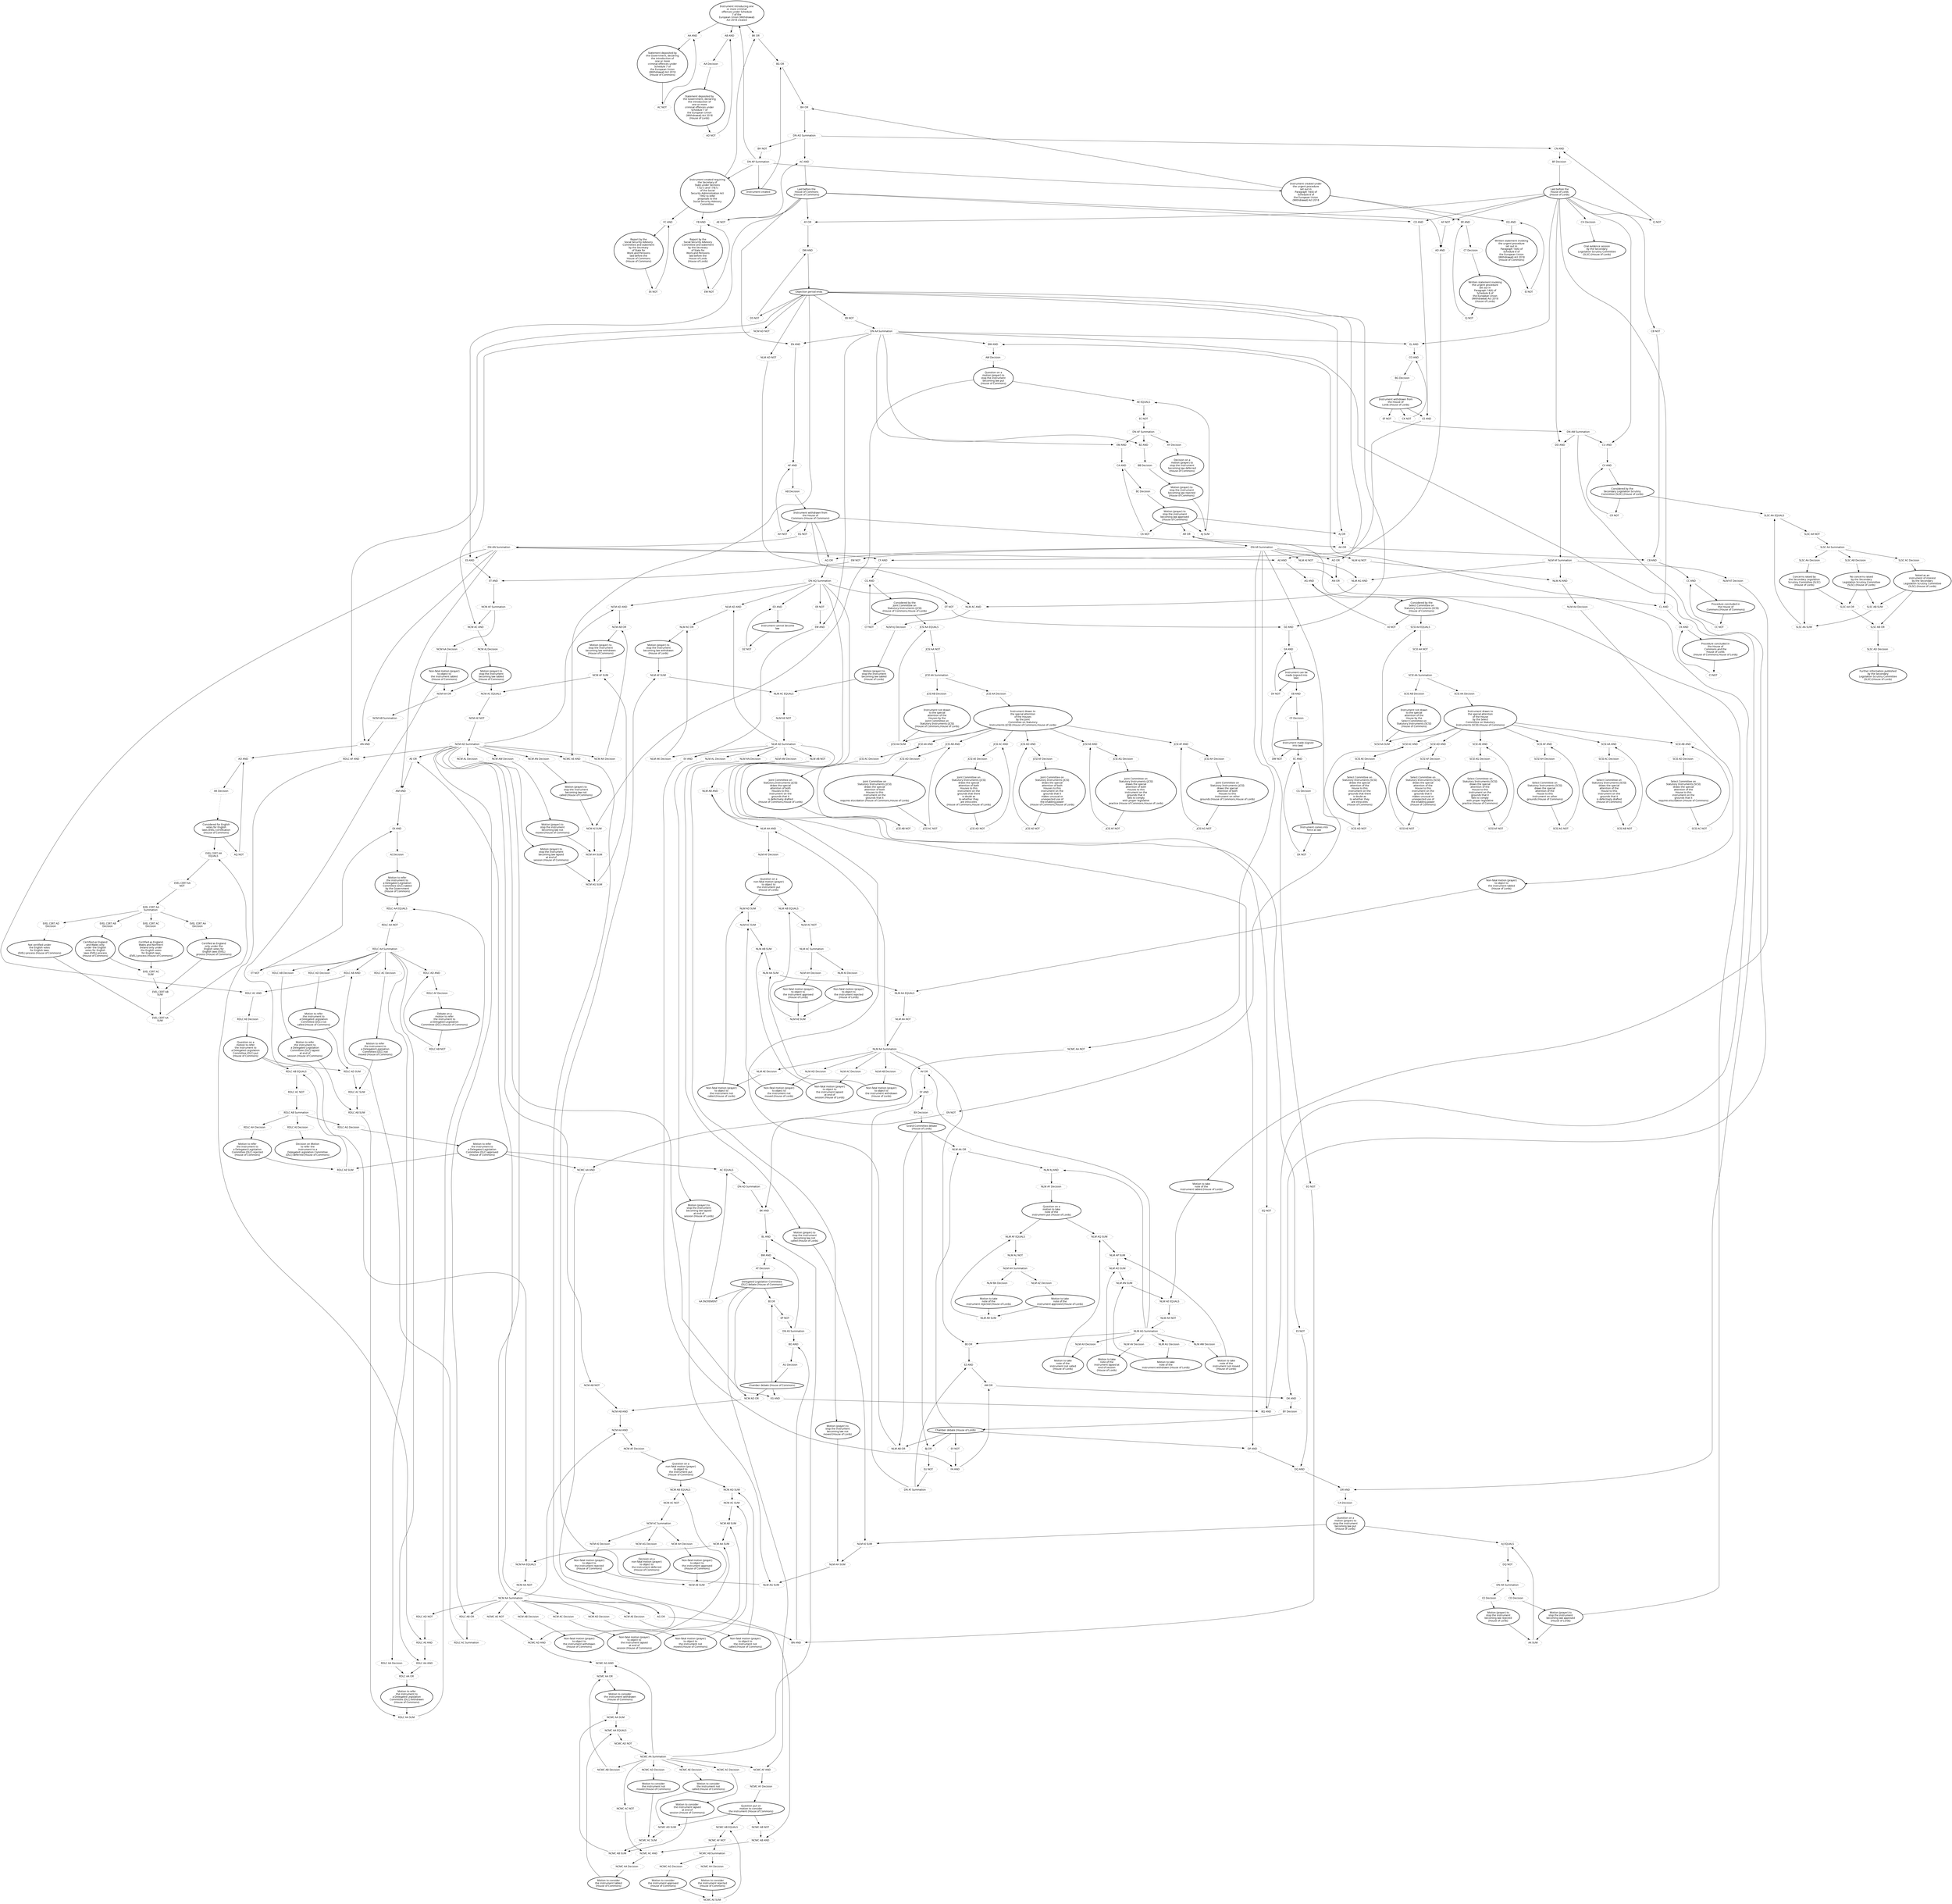 digraph{graph[fontname="calibri"];node[fontname="calibri"];edge[fontname="calibri"];edge [style=solid, color=black];"233"->"538"[label=""];edge[style=solid, color=black];edge [style=solid, color=black];"233"->"540"[label=""];edge[style=solid, color=black];edge [style=solid, color=black];"538"->"234"[label=""];edge[style=solid, color=black];edge [style=solid, color=black];"234"->"282"[label=""];edge[style=solid, color=black];edge [style=solid, color=black];"282"->"538"[label=""];edge[style=solid, color=black];edge [style=solid, color=black];"540"->"281"[label=""];edge[style=solid, color=black];edge [style=solid, color=black];"281"->"235"[label=""];edge[style=solid, color=black];edge [style=solid, color=black];"235"->"284"[label=""];edge[style=solid, color=black];edge [style=solid, color=black];"284"->"540"[label=""];edge[style=solid, color=black];edge [style=solid, color=black];"283"->"4"[label=""];edge[style=solid, color=black];edge [style=solid, color=black];"4"->"289"[label=""];edge[style=solid, color=black];edge [style=solid, color=black];"289"->"283"[label=""];edge[style=solid, color=black];edge [style=solid, color=black];"296"->"293"[label=""];edge[style=solid, color=black];edge [style=solid, color=black];"293"->"107"[label=""];edge[style=solid, color=black];edge [style=solid, color=black];"107"->"301"[label=""];edge[style=solid, color=black];edge [style=solid, color=black];"301"->"296"[label=""];edge[style=solid, color=black];edge [style=solid, color=black];"4"->"287"[label=""];edge[style=solid, color=black];edge [style=solid, color=black];"287"->"288"[label=""];edge[style=solid, color=black];edge [style=solid, color=black];"288"->"300"[label=""];edge[style=solid, color=black];edge [style=solid, color=black];"300"->"10"[label=""];edge[style=solid, color=black];edge [style=solid, color=black];"10"->"306"[label=""];edge[style=solid, color=black];edge [style=solid, color=black];"306"->"300"[label=""];edge[style=solid, color=black];edge [style=solid, color=black];"295"->"323"[label=""];edge[style=solid, color=black];edge [style=solid, color=black];"326"->"327"[label=""];edge[style=solid, color=black];edge [style=solid, color=black];"327"->"491"[label=""];edge[style=solid, color=black];edge [style=solid, color=black];"34"->"406"[label=""];edge[style=solid, color=black];edge [style=solid, color=black];"406"->"327"[label=""];edge[style=solid, color=black];edge [style=solid, color=black];"350"->"351"[label=""];edge[style=solid, color=black];edge [style=solid, color=black];"351"->"352"[label=""];edge[style=solid, color=black];edge [style=solid, color=black];"352"->"500"[label=""];edge[style=solid, color=black];edge [style=solid, color=black];"500"->"38"[label=""];edge[style=solid, color=black];edge [style=solid, color=black];"303"->"353"[label=""];edge[style=solid, color=black];edge [style=solid, color=black];"353"->"354"[label=""];edge[style=solid, color=black];edge [style=solid, color=black];"501"->"23"[label=""];edge[style=solid, color=black];edge [style=solid, color=black];"362"->"503"[label=""];edge[style=solid, color=black];edge [style=solid, color=black];"503"->"63"[label=""];edge[style=solid, color=black];edge [style=solid, color=black];"505"->"199"[label=""];edge[style=solid, color=black];edge [style=solid, color=black];"365"->"508"[label=""];edge[style=solid, color=black];edge [style=solid, color=black];"508"->"56"[label=""];edge[style=solid, color=black];edge [style=solid, color=black];"366"->"509"[label=""];edge[style=solid, color=black];edge [style=solid, color=black];"509"->"89"[label=""];edge[style=solid, color=black];edge [style=solid, color=black];"89"->"454"[label=""];edge[style=solid, color=black];edge [style=solid, color=black];"454"->"366"[label=""];edge[style=solid, color=black];edge [style=solid, color=black];"89"->"421"[label=""];edge[style=solid, color=black];edge [style=solid, color=black];"64"->"313"[label=""];edge[style=solid, color=black];edge [style=solid, color=black];"107"->"317"[label=""];edge[style=solid, color=black];edge [style=solid, color=black];"12"->"455"[label=""];edge[style=solid, color=black];edge [style=solid, color=black];"89"->"313"[label=""];edge[style=solid, color=black];edge [style=solid, color=black];"313"->"317"[label=""];edge[style=solid, color=black];edge [style=solid, color=black];"317"->"367"[label=""];edge[style=solid, color=black];edge [style=solid, color=black];"456"->"368"[label=""];edge[style=solid, color=black];edge [style=solid, color=black];"367"->"368"[label=""];edge[style=solid, color=black];edge [style=solid, color=black];"368"->"110"[label=""];edge[style=solid, color=black];edge [style=solid, color=black];"110"->"456"[label=""];edge[style=solid, color=black];edge [style=solid, color=black];"12"->"292"[label=""];edge[style=solid, color=black];edge [style=solid, color=black];"292"->"287"[label=""];edge[style=solid, color=black];edge [style=solid, color=black];"4"->"369"[label=""];edge[style=solid, color=black];edge [style=solid, color=black];"4"->"428"[label=""];edge[style=solid, color=black];edge [style=solid, color=black];"12"->"369"[label=""];edge[style=solid, color=black];edge [style=solid, color=black];"369"->"370"[label=""];edge[style=solid, color=black];edge [style=solid, color=black];"370"->"371"[label=""];edge[style=solid, color=black];edge [style=solid, color=black];"371"->"372"[label=""];edge[style=solid, color=black];edge [style=solid, color=black];"372"->"8"[label=""];edge[style=solid, color=black];edge [style=solid, color=black];"8"->"459"[label=""];edge[style=solid, color=black];edge [style=solid, color=black];"459"->"372"[label=""];edge[style=solid, color=black];edge [style=solid, color=black];"12"->"377"[label=""];edge[style=solid, color=black];edge [style=solid, color=black];"64"->"418"[label=""];edge[style=solid, color=black];edge [style=solid, color=black];"418"->"417"[label=""];edge[style=solid, color=black];edge [style=solid, color=black];"417"->"377"[label=""];edge[style=solid, color=black];edge [style=solid, color=black];"377"->"376"[label=""];edge[style=solid, color=black];edge [style=solid, color=black];"376"->"111"[label=""];edge[style=solid, color=black];edge [style=solid, color=black];"111"->"462"[label=""];edge[style=solid, color=black];edge [style=solid, color=black];"462"->"376"[label=""];edge[style=solid, color=black];edge [style=solid, color=black];"379"->"512"[label=""];edge[style=solid, color=black];edge [style=solid, color=black];"512"->"12"[label=""];edge[style=solid, color=black];edge [style=solid, color=black];"12"->"463"[label=""];edge[style=solid, color=black];edge [style=solid, color=black];"463"->"379"[label=""];edge[style=solid, color=black];edge [style=solid, color=black];"380"->"513"[label=""];edge[style=solid, color=black];edge [style=solid, color=black];"513"->"106"[label=""];edge[style=solid, color=black];edge [style=solid, color=black];"106"->"464"[label=""];edge[style=solid, color=black];edge [style=solid, color=black];"464"->"380"[label=""];edge[style=solid, color=black];edge [style=solid, color=black];"12"->"428"[label=""];edge[style=solid, color=black];edge [style=solid, color=black];"12"->"386"[label=""];edge[style=solid, color=black];edge [style=solid, color=black];"12"->"395"[label=""];edge[style=solid, color=black];edge [style=solid, color=black];"530"->"21"[label=""];edge[style=solid, color=black];edge [style=solid, color=black];"386"->"387"[label=""];edge[style=solid, color=black];edge [style=solid, color=black];"387"->"19"[label=""];edge[style=solid, color=black];edge [style=solid, color=black];"19"->"471"[label=""];edge[style=solid, color=black];edge [style=solid, color=black];"471"->"387"[label=""];edge[style=solid, color=black];edge [style=solid, color=black];"426"->"402"[label=""];edge[style=solid, color=black];edge [style=solid, color=black];"402"->"531"[label=""];edge[style=solid, color=black];edge [style=solid, color=black];"531"->"2"[label=""];edge[style=solid, color=black];edge [style=solid, color=black];"571"->"572"[label=""];edge[style=solid, color=black];edge [style=solid, color=black];"572"->"573"[label=""];edge[style=solid, color=black];edge [style=solid, color=black];"573"->"533"[label=""];edge[style=solid, color=black];edge [style=solid, color=black];"533"->"88"[label=""];edge[style=solid, color=black];edge [style=solid, color=black];"536"->"54"[label=""];edge[style=solid, color=black];edge [style=solid, color=black];"537"->"45"[label=""];edge[style=solid, color=black];edge [style=solid, color=black];"578"->"64"[label=""];edge[style=solid, color=black];edge [style=solid, color=black];"64"->"559"[label=""];edge[style=solid, color=black];edge [style=solid, color=black];"559"->"578"[label=""];edge[style=solid, color=black];edge [style=solid, color=black];"64"->"581"[label=""];edge[style=solid, color=black];edge [style=solid, color=black];"581"->"582"[label=""];edge[style=solid, color=black];edge [style=solid, color=black];"582"->"85"[label=""];edge[style=solid, color=black];edge [style=solid, color=black];"85"->"562"[label=""];edge[style=solid, color=black];edge [style=solid, color=black];"562"->"582"[label=""];edge[style=solid, color=black];edge [style=solid, color=black];"85"->"583"[label=""];edge[style=solid, color=black];edge [style=solid, color=black];"583"->"544"[label=""];edge[style=solid, color=black];edge [style=solid, color=black];"544"->"15"[label=""];edge[style=solid, color=black];edge [style=solid, color=black];"15"->"563"[label=""];edge[style=solid, color=black];edge [style=solid, color=black];"563"->"583"[label=""];edge[style=solid, color=black];edge [style=solid, color=black];"15"->"584"[label=""];edge[style=solid, color=black];edge [style=solid, color=black];"584"->"566"[label=""];edge[style=solid, color=black];edge [style=solid, color=black];"566"->"9"[label=""];edge[style=solid, color=black];edge [style=solid, color=black];"9"->"564"[label=""];edge[style=solid, color=black];edge [style=solid, color=black];"564"->"584"[label=""];edge[style=solid, color=black];edge [style=solid, color=black];"586"->"91"[label=""];edge[style=solid, color=black];edge [style=solid, color=black];"91"->"587"[label=""];edge[style=solid, color=black];edge [style=solid, color=black];"587"->"586"[label=""];edge[style=solid, color=black];edge [style=solid, color=black];"428"->"578"[label=""];edge[style=solid, color=black];edge [style=solid, color=black];"455"->"367"[label=""];edge[style=solid, color=black];edge [style=solid, color=black];"107"->"420"[label=""];edge[style=solid, color=black];edge [style=solid, color=black];"54"->"421"[label=""];edge[style=solid, color=black];edge [style=solid, color=black];"107"->"417"[label=""];edge[style=solid, color=black];edge [style=solid, color=black];"616"->"69"[label=""];edge[style=solid, color=black];edge [style=solid, color=black];"617"->"70"[label=""];edge[style=solid, color=black];edge [style=solid, color=black];"23"->"674"[label=""];edge[style=solid, color=black];edge [style=solid, color=black];"674"->"356"[label=""];edge[style=solid, color=black];edge [style=solid, color=black];"980"->"979"[label=""];edge[style=solid, color=black];edge [style=solid, color=black];"12"->"980"[label=""];edge[style=solid, color=black];edge [style=solid, color=black];"64"->"673"[label=""];edge[style=solid, color=black];edge [style=solid, color=black];"673"->"1120"[label=""];edge[style=solid, color=black];edge [style=solid, color=black];"38"->"1011"[label=""];edge[style=solid, color=black];edge [style=solid, color=black];"1011"->"1046"[label=""];edge[style=solid, color=black];edge [style=solid, color=black];"1046"->"1123"[label=""];edge[style=solid, color=black];edge [style=solid, color=black];"1123"->"350"[label=""];edge[style=solid, color=black];edge [style=solid, color=black];"1120"->"362"[label=""];edge[style=solid, color=black];edge [style=solid, color=black];"356"->"362"[label=""];edge[style=solid, color=black];edge [style=solid, color=black];"63"->"1048"[label=""];edge[style=solid, color=black];edge [style=solid, color=black];"56"->"1022"[label=""];edge[style=solid, color=black];edge [style=solid, color=black];"89"->"1022"[label=""];edge[style=solid, color=black];edge [style=solid, color=black];"1048"->"1087"[label=""];edge[style=solid, color=black];edge [style=solid, color=black];"1087"->"1126"[label=""];edge[style=solid, color=black];edge [style=solid, color=black];"1126"->"365"[label=""];edge[style=solid, color=black];edge [style=solid, color=black];"1126"->"1097"[label=""];edge[style=solid, color=black];edge [style=solid, color=black];"1097"->"366"[label=""];edge[style=solid, color=black];edge [style=solid, color=black];"1120"->"365"[label=""];edge[style=solid, color=black];edge [style=solid, color=black];"2"->"571"[label=""];edge[style=solid, color=black];edge [style=solid, color=black];"1120"->"573"[label=""];edge[style=solid, color=black];edge [style=solid, color=black];"54"->"1036"[label=""];edge[style=solid, color=black];edge [style=solid, color=black];"45"->"1036"[label=""];edge[style=solid, color=black];edge [style=solid, color=black];"1036"->"1053"[label=""];edge[style=solid, color=black];edge [style=solid, color=black];"88"->"1053"[label=""];edge[style=solid, color=black];edge [style=solid, color=black];"557"->"1132"[label=""];edge[style=solid, color=black];edge [style=solid, color=black];"1132"->"536"[label=""];edge[style=solid, color=black];edge [style=solid, color=black];"1132"->"537"[label=""];edge[style=solid, color=black];edge [style=solid, color=black];"1053"->"557"[label=""];edge[style=solid, color=black];edge [style=solid, color=black];"106"->"1095"[label=""];edge[style=solid, color=black];edge [style=solid, color=black];"1095"->"1170"[label=""];edge[style=solid, color=black];edge [style=solid, color=black];"1170"->"386"[label=""];edge[style=solid, color=black];edge [style=solid, color=black];"1170"->"402"[label=""];edge[style=solid, color=black];edge [style=solid, color=black];"106"->"370"[label=""];edge[style=solid, color=black];edge [style=solid, color=black];"107"->"1098"[label=""];edge[style=solid, color=black];edge [style=solid, color=black];"1098"->"1171"[label=""];edge[style=solid, color=black];edge [style=solid, color=black];"1171"->"288"[label=""];edge[style=solid, color=black];edge [style=solid, color=black];"1171"->"371"[label=""];edge[style=solid, color=black];edge [style=solid, color=black];"1171"->"323"[label=""];edge[style=solid, color=black];edge [style=solid, color=black];"1171"->"326"[label=""];edge[style=solid, color=black];edge [style=solid, color=black];"1120"->"1096"[label=""];edge[style=solid, color=black];edge [style=solid, color=black];"12"->"1096"[label=""];edge[style=solid, color=black];edge [style=solid, color=black];"1096"->"380"[label=""];edge[style=solid, color=black];edge [style=solid, color=black];"4"->"1100"[label=""];edge[style=solid, color=black];edge [style=solid, color=black];"1120"->"1100"[label=""];edge[style=solid, color=black];edge [style=solid, color=black];"1100"->"296"[label=""];edge[style=solid, color=black];edge [style=solid, color=black];"1120"->"1097"[label=""];edge[style=solid, color=black];edge [style=solid, color=black];"14"->"1149"[label=""];edge[style=solid, color=black];edge [style=solid, color=black];"1457"->"435"[label=""];edge[style=solid, color=black];edge [style=solid, color=black];"435"->"1458"[label=""];edge[style=solid, color=black];edge [style=solid, color=black];"1458"->"14"[label=""];edge[style=solid, color=black];edge [style=solid, color=black];"1458"->"233"[label=""];edge[style=solid, color=black];edge [style=solid, color=black];"1126"->"505"[label=""];edge[style=solid, color=black];edge [style=solid, color=black];"624"->"92"[label=""];edge[style=solid, color=black];edge [style=solid, color=black];"625"->"79"[label=""];edge[style=solid, color=black];edge [style=solid, color=black];"1022"->"1048"[label=""];edge[style=solid, color=black];edge [style=solid, color=black];"1149"->"1159"[label=""];edge[style=solid, color=black];edge [style=solid, color=black];"1159"->"1457"[label=""];edge[style=solid, color=black];edge [style=solid, color=black];"1282"->"1159"[label=""];edge[style=solid, color=black];edge [style=solid, color=black];"1458"->"1282"[label=""];edge[style=solid, color=black];edge [style=solid, color=black];"1451"->"1281"[label=""];edge[style=solid, color=black];edge [style=solid, color=black];"1281"->"1111"[label=""];edge[style=solid, color=black];edge [style=solid, color=black];"1111"->"1451"[label=""];edge[style=solid, color=black];edge [style=solid, color=black];"1282"->"1451"[label=""];edge[style=solid, color=black];edge [style=solid, color=black];"1452"->"1499"[label=""];edge[style=solid, color=black];edge [style=solid, color=black];"1499"->"1322"[label=""];edge[style=solid, color=black];edge [style=solid, color=black];"1322"->"1117"[label=""];edge[style=solid, color=black];edge [style=solid, color=black];"1117"->"1452"[label=""];edge[style=solid, color=black];edge [style=solid, color=black];"1282"->"1452"[label=""];edge[style=solid, color=black];edge [style=solid, color=black];"606"->"84"[label=""];edge[style=solid, color=black];edge [style=solid, color=black];"608"->"143"[label=""];edge[style=solid, color=black];edge [style=solid, color=black];"607"->"72"[label=""];edge[style=solid, color=black];edge [style=solid, color=black];"598"->"599"[label=""];edge[style=solid, color=black];edge [style=solid, color=black];"599"->"609"[label=""];edge[style=solid, color=black];edge [style=solid, color=black];"609"->"224"[label=""];edge[style=solid, color=black];edge [style=solid, color=black];"420"->"1877"[label=""];edge[style=solid, color=black];edge [style=solid, color=black];"1877"->"586"[label=""];edge[style=solid, color=black];edge [style=dotted, color=black];"659"->"75"[label=""];edge[style=solid, color=black];edge [style=dotted, color=black];"657"->"68"[label=""];edge[style=solid, color=black];edge [style=dotted, color=black];"660"->"94"[label=""];edge[style=solid, color=black];edge [style=dotted, color=black];"491"->"34"[label=""];edge[style=solid, color=black];edge [style=dotted, color=black];"658"->"74"[label=""];edge[style=solid, color=black];edge [style=solid, color=black];"1457"->"283"[label=""];edge[style=solid, color=black];edge [style=solid, color=black];"1457"->"379"[label=""];edge[style=solid, color=black];edge [style=solid, color=black];"34"->"3081"[label=""];edge[style=solid, color=black];edge [style=solid, color=black];"3081"->"642"[label=""];edge[style=solid, color=black];edge [style=solid, color=black];"642"->"3085"[label=""];edge[style=solid, color=black];edge [style=solid, color=black];"3085"->"657"[label=""];edge[style=solid, color=black];edge [style=solid, color=black];"3085"->"658"[label=""];edge[style=solid, color=black];edge [style=solid, color=black];"3085"->"659"[label=""];edge[style=solid, color=black];edge [style=solid, color=black];"3085"->"660"[label=""];edge[style=solid, color=black];edge [style=solid, color=black];"3082"->"3081"[label=""];edge[style=solid, color=black];edge [style=solid, color=black];"3083"->"3082"[label=""];edge[style=solid, color=black];edge [style=solid, color=black];"68"->"3083"[label=""];edge[style=solid, color=black];edge [style=solid, color=black];"3084"->"3083"[label=""];edge[style=solid, color=black];edge [style=solid, color=black];"74"->"3084"[label=""];edge[style=solid, color=black];edge [style=solid, color=black];"75"->"3084"[label=""];edge[style=solid, color=black];edge [style=solid, color=black];"94"->"3082"[label=""];edge[style=solid, color=black];edge [style=solid, color=black];"3106"->"624"[label=""];edge[style=solid, color=black];edge [style=solid, color=black];"3106"->"625"[label=""];edge[style=solid, color=black];edge [style=solid, color=black];"79"->"3107"[label=""];edge[style=solid, color=black];edge [style=solid, color=black];"92"->"3107"[label=""];edge[style=solid, color=black];edge [style=solid, color=black];"3107"->"3108"[label=""];edge[style=solid, color=black];edge [style=solid, color=black];"622"->"3106"[label=""];edge[style=solid, color=black];edge [style=solid, color=black];"8"->"3108"[label=""];edge[style=solid, color=black];edge [style=solid, color=black];"3108"->"622"[label=""];edge[style=solid, color=black];edge [style=solid, color=black];"10"->"3111"[label=""];edge[style=solid, color=black];edge [style=solid, color=black];"3111"->"614"[label=""];edge[style=solid, color=black];edge [style=solid, color=black];"70"->"3110"[label=""];edge[style=solid, color=black];edge [style=solid, color=black];"69"->"3110"[label=""];edge[style=solid, color=black];edge [style=solid, color=black];"3109"->"616"[label=""];edge[style=solid, color=black];edge [style=solid, color=black];"3110"->"3111"[label=""];edge[style=solid, color=black];edge [style=solid, color=black];"3109"->"617"[label=""];edge[style=solid, color=black];edge [style=solid, color=black];"614"->"3109"[label=""];edge[style=solid, color=black];edge [style=solid, color=black];"84"->"3114"[label=""];edge[style=solid, color=black];edge [style=solid, color=black];"19"->"3113"[label=""];edge[style=solid, color=black];edge [style=solid, color=black];"3113"->"600"[label=""];edge[style=solid, color=black];edge [style=solid, color=black];"600"->"3112"[label=""];edge[style=solid, color=black];edge [style=solid, color=black];"72"->"3115"[label=""];edge[style=solid, color=black];edge [style=solid, color=black];"3115"->"3114"[label=""];edge[style=solid, color=black];edge [style=solid, color=black];"143"->"3115"[label=""];edge[style=solid, color=black];edge [style=solid, color=black];"3112"->"606"[label=""];edge[style=solid, color=black];edge [style=solid, color=black];"3112"->"608"[label=""];edge[style=solid, color=black];edge [style=solid, color=black];"3112"->"607"[label=""];edge[style=solid, color=black];edge [style=solid, color=black];"3114"->"3113"[label=""];edge[style=solid, color=black];edge [style=solid, color=black];"143"->"599"[label=""];edge[style=solid, color=black];edge [style=solid, color=black];"72"->"598"[label=""];edge[style=solid, color=black];edge [style=solid, color=black];"84"->"598"[label=""];edge[style=solid, color=black];edge [style=solid, color=black];"92"->"618"[label=""];edge[style=solid, color=black];edge [style=solid, color=black];"618"->"3176"[label=""];edge[style=solid, color=black];edge [style=solid, color=black];"3176"->"3161"[label=""];edge[style=solid, color=black];edge [style=solid, color=black];"3161"->"623"[label=""];edge[style=solid, color=black];edge [style=solid, color=black];"623"->"618"[label=""];edge[style=solid, color=black];edge [style=solid, color=black];"92"->"619"[label=""];edge[style=solid, color=black];edge [style=solid, color=black];"619"->"3177"[label=""];edge[style=solid, color=black];edge [style=solid, color=black];"3177"->"3162"[label=""];edge[style=solid, color=black];edge [style=solid, color=black];"3162"->"3171"[label=""];edge[style=solid, color=black];edge [style=solid, color=black];"3171"->"619"[label=""];edge[style=solid, color=black];edge [style=solid, color=black];"92"->"3167"[label=""];edge[style=solid, color=black];edge [style=solid, color=black];"3167"->"3178"[label=""];edge[style=solid, color=black];edge [style=solid, color=black];"3178"->"3163"[label=""];edge[style=solid, color=black];edge [style=solid, color=black];"3163"->"3172"[label=""];edge[style=solid, color=black];edge [style=solid, color=black];"3172"->"3167"[label=""];edge[style=solid, color=black];edge [style=solid, color=black];"92"->"3168"[label=""];edge[style=solid, color=black];edge [style=solid, color=black];"3168"->"3179"[label=""];edge[style=solid, color=black];edge [style=solid, color=black];"3179"->"3164"[label=""];edge[style=solid, color=black];edge [style=solid, color=black];"3164"->"3173"[label=""];edge[style=solid, color=black];edge [style=solid, color=black];"3173"->"3168"[label=""];edge[style=solid, color=black];edge [style=solid, color=black];"3180"->"3165"[label=""];edge[style=solid, color=black];edge [style=solid, color=black];"92"->"3169"[label=""];edge[style=solid, color=black];edge [style=solid, color=black];"3169"->"3180"[label=""];edge[style=solid, color=black];edge [style=solid, color=black];"3165"->"3174"[label=""];edge[style=solid, color=black];edge [style=solid, color=black];"3174"->"3169"[label=""];edge[style=solid, color=black];edge [style=solid, color=black];"92"->"3170"[label=""];edge[style=solid, color=black];edge [style=solid, color=black];"3170"->"3181"[label=""];edge[style=solid, color=black];edge [style=solid, color=black];"3181"->"3166"[label=""];edge[style=solid, color=black];edge [style=solid, color=black];"3166"->"3175"[label=""];edge[style=solid, color=black];edge [style=solid, color=black];"3175"->"3170"[label=""];edge[style=solid, color=black];edge [style=solid, color=black];"69"->"610"[label=""];edge[style=solid, color=black];edge [style=solid, color=black];"69"->"611"[label=""];edge[style=solid, color=black];edge [style=solid, color=black];"69"->"3140"[label=""];edge[style=solid, color=black];edge [style=solid, color=black];"69"->"3141"[label=""];edge[style=solid, color=black];edge [style=solid, color=black];"69"->"3142"[label=""];edge[style=solid, color=black];edge [style=solid, color=black];"69"->"3143"[label=""];edge[style=solid, color=black];edge [style=solid, color=black];"610"->"3144"[label=""];edge[style=solid, color=black];edge [style=solid, color=black];"611"->"3145"[label=""];edge[style=solid, color=black];edge [style=solid, color=black];"3140"->"3146"[label=""];edge[style=solid, color=black];edge [style=solid, color=black];"3141"->"3147"[label=""];edge[style=solid, color=black];edge [style=solid, color=black];"3142"->"3148"[label=""];edge[style=solid, color=black];edge [style=solid, color=black];"3143"->"3149"[label=""];edge[style=solid, color=black];edge [style=solid, color=black];"3144"->"3155"[label=""];edge[style=solid, color=black];edge [style=solid, color=black];"3145"->"3156"[label=""];edge[style=solid, color=black];edge [style=solid, color=black];"3146"->"3157"[label=""];edge[style=solid, color=black];edge [style=solid, color=black];"3147"->"3158"[label=""];edge[style=solid, color=black];edge [style=solid, color=black];"3148"->"3159"[label=""];edge[style=solid, color=black];edge [style=solid, color=black];"3149"->"3160"[label=""];edge[style=solid, color=black];edge [style=solid, color=black];"3155"->"615"[label=""];edge[style=solid, color=black];edge [style=solid, color=black];"3156"->"3150"[label=""];edge[style=solid, color=black];edge [style=solid, color=black];"3157"->"3151"[label=""];edge[style=solid, color=black];edge [style=solid, color=black];"3158"->"3152"[label=""];edge[style=solid, color=black];edge [style=solid, color=black];"3159"->"3153"[label=""];edge[style=solid, color=black];edge [style=solid, color=black];"3160"->"3154"[label=""];edge[style=solid, color=black];edge [style=solid, color=black];"615"->"610"[label=""];edge[style=solid, color=black];edge [style=solid, color=black];"3150"->"611"[label=""];edge[style=solid, color=black];edge [style=solid, color=black];"3151"->"3140"[label=""];edge[style=solid, color=black];edge [style=solid, color=black];"3152"->"3141"[label=""];edge[style=solid, color=black];edge [style=solid, color=black];"3153"->"3142"[label=""];edge[style=solid, color=black];edge [style=solid, color=black];"3154"->"3143"[label=""];edge[style=solid, color=black];edge [style=solid, color=black];"4"->"1498"[label=""];edge[style=solid, color=black];edge [style=solid, color=black];"23"->"1160"[label=""];edge[style=solid, color=black];edge [style=solid, color=black];"38"->"1160"[label=""];edge[style=solid, color=black];edge [style=solid, color=black];"1160"->"3294"[label=""];edge[style=solid, color=black];edge [style=solid, color=black];"3294"->"3515"[label=""];edge[style=solid, color=black];edge [style=solid, color=black];"3515"->"354"[label=""];edge[style=solid, color=black];edge [style=solid, color=black];"3515"->"352"[label=""];edge[style=solid, color=black];edge [style=solid, color=black];"354"->"501"[label=""];edge[style=solid, color=black];edge [style=solid, color=black];"2044"->"353"[label=""];edge[style=solid, color=black];edge [style=solid, color=black];"3514"->"2044"[label=""];edge[style=solid, color=black];edge [style=solid, color=black];"1879"->"350"[label=""];edge[style=solid, color=black];edge [style=solid, color=black];"3514"->"1879"[label=""];edge[style=solid, color=black];edge [style=solid, color=black];"3305"->"356"[label=""];edge[style=solid, color=black];edge [style=solid, color=black];"1877"->"3305"[label=""];edge[style=solid, color=black];edge [style=solid, color=black];"421"->"3514"[label=""];edge[style=solid, color=black];edge [style=solid, color=black];"3514"->"420"[label=""];edge[style=solid, color=black];edge [style=solid, color=black];"3514"->"418"[label=""];edge[style=solid, color=black];edge [style=solid, color=black];"489"->"3524"[label=""];edge[style=solid, color=black];edge [style=solid, color=black];"1171"->"3527"[label=""];edge[style=solid, color=black];edge [style=solid, color=black];"3557"->"3530"[label=""];edge[style=solid, color=black];edge [style=solid, color=black];"3557"->"3555"[label=""];edge[style=solid, color=black];edge [style=solid, color=black];"3516"->"1046"[label=""];edge[style=solid, color=black];edge [style=solid, color=black];"3556"->"295"[label=""];edge[style=solid, color=black];edge [style=solid, color=black];"3557"->"295"[label=""];edge[style=solid, color=black];edge [style=solid, color=black];"3559"->"326"[label=""];edge[style=solid, color=black];edge [style=solid, color=black];"3556"->"303"[label=""];edge[style=solid, color=black];edge [style=solid, color=black];"3557"->"303"[label=""];edge[style=solid, color=black];edge [style=solid, color=black];"3557"->"674"[label=""];edge[style=solid, color=black];edge [style=solid, color=black];"1171"->"1498"[label=""];edge[style=solid, color=black];edge [style=solid, color=black];"1498"->"2860"[label=""];edge[style=solid, color=black];edge [style=solid, color=black];"1497"->"2860"[label=""];edge[style=solid, color=black];edge [style=solid, color=black];"3514"->"1497"[label=""];edge[style=solid, color=black];edge [style=solid, color=black];"2860"->"3560"[label=""];edge[style=solid, color=black];edge [style=solid, color=black];"3557"->"3571"[label=""];edge[style=solid, color=black];edge [style=solid, color=black];"3560"->"3563"[label=""];edge[style=solid, color=black];edge [style=solid, color=black];"64"->"3573"[label=""];edge[style=solid, color=black];edge [style=solid, color=black];"3573"->"3563"[label=""];edge[style=solid, color=black];edge [style=solid, color=black];"3"->"3567"[label=""];edge[style=solid, color=black];edge [style=solid, color=black];"3"->"3611"[label=""];edge[style=solid, color=black];edge [style=solid, color=black];"3611"->"3574"[label=""];edge[style=solid, color=black];edge [style=solid, color=black];"3574"->"3557"[label=""];edge[style=solid, color=black];edge [style=solid, color=black];"3557"->"3589"[label=""];edge[style=solid, color=black];edge [style=solid, color=black];"3557"->"3590"[label=""];edge[style=solid, color=black];edge [style=solid, color=black];"3557"->"3587"[label=""];edge[style=solid, color=black];edge [style=solid, color=black];"3557"->"3564"[label=""];edge[style=solid, color=black];edge [style=solid, color=black];"3557"->"3588"[label=""];edge[style=solid, color=black];edge [style=solid, color=black];"1877"->"3564"[label=""];edge[style=solid, color=black];edge [style=solid, color=black];"3564"->"3568"[label=""];edge[style=solid, color=black];edge [style=solid, color=black];"3587"->"3568"[label=""];edge[style=solid, color=black];edge [style=solid, color=black];"3568"->"58"[label=""];edge[style=solid, color=black];edge [style=solid, color=black];"58"->"3601"[label=""];edge[style=solid, color=black];edge [style=solid, color=black];"3601"->"3611"[label=""];edge[style=solid, color=black];edge [style=solid, color=black];"3602"->"3601"[label=""];edge[style=solid, color=black];edge [style=solid, color=black];"205"->"3602"[label=""];edge[style=solid, color=black];edge [style=solid, color=black];"3588"->"205"[label=""];edge[style=solid, color=black];edge [style=solid, color=black];"3603"->"3602"[label=""];edge[style=solid, color=black];edge [style=solid, color=black];"182"->"3603"[label=""];edge[style=solid, color=black];edge [style=solid, color=black];"3589"->"182"[label=""];edge[style=solid, color=black];edge [style=solid, color=black];"3604"->"3603"[label=""];edge[style=solid, color=black];edge [style=solid, color=black];"63"->"3604"[label=""];edge[style=solid, color=black];edge [style=solid, color=black];"1125"->"3604"[label=""];edge[style=solid, color=black];edge [style=solid, color=black];"3590"->"1125"[label=""];edge[style=solid, color=black];edge [style=solid, color=black];"3563"->"3586"[label=""];edge[style=solid, color=black];edge [style=solid, color=black];"3586"->"3"[label=""];edge[style=solid, color=black];edge [style=solid, color=black];"395"->"3691"[label=""];edge[style=solid, color=black];edge [style=solid, color=black];"1170"->"395"[label=""];edge[style=solid, color=black];edge [style=solid, color=black];"3514"->"3705"[label=""];edge[style=solid, color=black];edge [style=solid, color=black];"3556"->"3709"[label=""];edge[style=solid, color=black];edge [style=solid, color=black];"3557"->"3702"[label=""];edge[style=solid, color=black];edge [style=solid, color=black];"3726"->"351"[label=""];edge[style=solid, color=black];edge [style=solid, color=black];"3649"->"59"[label=""];edge[style=solid, color=black];edge [style=solid, color=black];"59"->"3687"[label=""];edge[style=solid, color=black];edge [style=solid, color=black];"3687"->"3632"[label=""];edge[style=solid, color=black];edge [style=solid, color=black];"3632"->"3696"[label=""];edge[style=solid, color=black];edge [style=solid, color=black];"3696"->"3652"[label=""];edge[style=solid, color=black];edge [style=solid, color=black];"3696"->"3651"[label=""];edge[style=solid, color=black];edge [style=solid, color=black];"3651"->"210"[label=""];edge[style=solid, color=black];edge [style=solid, color=black];"3696"->"3650"[label=""];edge[style=solid, color=black];edge [style=solid, color=black];"3650"->"3626"[label=""];edge[style=solid, color=black];edge [style=solid, color=black];"3626"->"46"[label=""];edge[style=solid, color=black];edge [style=solid, color=black];"3696"->"3618"[label=""];edge[style=solid, color=black];edge [style=solid, color=black];"1877"->"3618"[label=""];edge[style=solid, color=black];edge [style=solid, color=black];"3618"->"3626"[label=""];edge[style=solid, color=black];edge [style=solid, color=black];"3696"->"3653"[label=""];edge[style=solid, color=black];edge [style=solid, color=black];"3652"->"184"[label=""];edge[style=solid, color=black];edge [style=solid, color=black];"3653"->"1128"[label=""];edge[style=solid, color=black];edge [style=solid, color=black];"3672"->"3687"[label=""];edge[style=solid, color=black];edge [style=solid, color=black];"184"->"3674"[label=""];edge[style=solid, color=black];edge [style=solid, color=black];"1128"->"3675"[label=""];edge[style=solid, color=black];edge [style=solid, color=black];"46"->"3672"[label=""];edge[style=solid, color=black];edge [style=solid, color=black];"3673"->"3672"[label=""];edge[style=solid, color=black];edge [style=solid, color=black];"3674"->"3673"[label=""];edge[style=solid, color=black];edge [style=solid, color=black];"3675"->"3674"[label=""];edge[style=solid, color=black];edge [style=solid, color=black];"3617"->"3649"[label=""];edge[style=solid, color=black];edge [style=solid, color=black];"3631"->"3617"[label=""];edge[style=solid, color=black];edge [style=solid, color=black];"64"->"3631"[label=""];edge[style=solid, color=black];edge [style=solid, color=black];"3621"->"3617"[label=""];edge[style=solid, color=black];edge [style=solid, color=black];"3636"->"3621"[label=""];edge[style=solid, color=black];edge [style=solid, color=black];"3691"->"3621"[label=""];edge[style=solid, color=black];edge [style=solid, color=black];"3514"->"3636"[label=""];edge[style=solid, color=black];edge [style=solid, color=black];"3692"->"425"[label=""];edge[style=solid, color=black];edge [style=solid, color=black];"3692"->"680"[label=""];edge[style=solid, color=black];edge [style=solid, color=black];"3514"->"3637"[label=""];edge[style=solid, color=black];edge [style=solid, color=black];"3694"->"425"[label=""];edge[style=solid, color=black];edge [style=solid, color=black];"3694"->"680"[label=""];edge[style=solid, color=black];edge [style=solid, color=black];"3696"->"571"[label=""];edge[style=solid, color=black];edge [style=solid, color=black];"3307"->"572"[label=""];edge[style=solid, color=black];edge [style=solid, color=black];"1877"->"3307"[label=""];edge[style=solid, color=black];edge [style=solid, color=black];"560"->"581"[label=""];edge[style=solid, color=black];edge [style=solid, color=black];"1877"->"560"[label=""];edge[style=solid, color=black];edge [style=solid, color=black];"3696"->"3128"[label=""];edge[style=solid, color=black];edge [style=solid, color=black];"3129"->"3128"[label=""];edge[style=solid, color=black];edge [style=solid, color=black];"1120"->"3129"[label=""];edge[style=solid, color=black];edge [style=solid, color=black];"3306"->"3129"[label=""];edge[style=solid, color=black];edge [style=solid, color=black];"1877"->"3306"[label=""];edge[style=solid, color=black];edge [style=solid, color=black];"3696"->"3629"[label=""];edge[style=solid, color=black];edge [style=solid, color=black];"210"->"3673"[label=""];edge[style=solid, color=black];edge [style=solid, color=black];"88"->"3675"[label=""];edge[style=solid, color=black];edge [style=solid, color=black];"23"->"3614"[label=""];edge[style=solid, color=black];edge [style=solid, color=black];"38"->"3614"[label=""];edge[style=solid, color=black];edge [style=solid, color=black];"3556"->"3561"[label=""];edge[style=solid, color=black];edge [style=solid, color=black];"3570"->"3556"[label=""];edge[style=solid, color=black];edge [style=solid, color=black];"3596"->"3609"[label=""];edge[style=solid, color=black];edge [style=solid, color=black];"3609"->"3570"[label=""];edge[style=solid, color=black];edge [style=solid, color=black];"3556"->"3578"[label=""];edge[style=solid, color=black];edge [style=solid, color=black];"3567"->"3559"[label=""];edge[style=solid, color=black];edge [style=solid, color=black];"3556"->"3579"[label=""];edge[style=solid, color=black];edge [style=solid, color=black];"3556"->"3580"[label=""];edge[style=solid, color=black];edge [style=solid, color=black];"3556"->"3581"[label=""];edge[style=solid, color=black];edge [style=solid, color=black];"3561"->"3582"[label=""];edge[style=solid, color=black];edge [style=solid, color=black];"3577"->"57"[label=""];edge[style=solid, color=black];edge [style=solid, color=black];"3562"->"3561"[label=""];edge[style=solid, color=black];edge [style=solid, color=black];"3597"->"3596"[label=""];edge[style=solid, color=black];edge [style=solid, color=black];"3571"->"3562"[label=""];edge[style=solid, color=black];edge [style=solid, color=black];"3610"->"3572"[label=""];edge[style=solid, color=black];edge [style=solid, color=black];"3578"->"83"[label=""];edge[style=solid, color=black];edge [style=solid, color=black];"3598"->"3597"[label=""];edge[style=solid, color=black];edge [style=solid, color=black];"3572"->"3613"[label=""];edge[style=solid, color=black];edge [style=solid, color=black];"3613"->"3583"[label=""];edge[style=solid, color=black];edge [style=solid, color=black];"3613"->"3584"[label=""];edge[style=solid, color=black];edge [style=solid, color=black];"3613"->"3585"[label=""];edge[style=solid, color=black];edge [style=solid, color=black];"3579"->"204"[label=""];edge[style=solid, color=black];edge [style=solid, color=black];"3599"->"3598"[label=""];edge[style=solid, color=black];edge [style=solid, color=black];"3580"->"183"[label=""];edge[style=solid, color=black];edge [style=solid, color=black];"3600"->"3610"[label=""];edge[style=solid, color=black];edge [style=solid, color=black];"3581"->"1094"[label=""];edge[style=solid, color=black];edge [style=solid, color=black];"3560"->"3577"[label=""];edge[style=solid, color=black];edge [style=solid, color=black];"3582"->"77"[label=""];edge[style=solid, color=black];edge [style=solid, color=black];"3583"->"209"[label=""];edge[style=solid, color=black];edge [style=solid, color=black];"3584"->"90"[label=""];edge[style=solid, color=black];edge [style=solid, color=black];"3585"->"95"[label=""];edge[style=solid, color=black];edge [style=solid, color=black];"90"->"3600"[label=""];edge[style=solid, color=black];edge [style=solid, color=black];"204"->"3597"[label=""];edge[style=solid, color=black];edge [style=solid, color=black];"1094"->"3599"[label=""];edge[style=solid, color=black];edge [style=solid, color=black];"183"->"3598"[label=""];edge[style=solid, color=black];edge [style=solid, color=black];"95"->"3600"[label=""];edge[style=solid, color=black];edge [style=solid, color=black];"57"->"3609"[label=""];edge[style=solid, color=black];edge [style=solid, color=black];"57"->"3567"[label=""];edge[style=solid, color=black];edge [style=solid, color=black];"83"->"3596"[label=""];edge[style=solid, color=black];edge [style=solid, color=black];"77"->"3610"[label=""];edge[style=solid, color=black];edge [style=solid, color=black];"77"->"3599"[label=""];edge[style=solid, color=black];edge [style=solid, color=black];"3614"->"3562"[label=""];edge[style=solid, color=black];edge [style=solid, color=black];"38"->"3703"[label=""];edge[style=solid, color=black];edge [style=solid, color=black];"2857"->"3723"[label=""];edge[style=solid, color=black];edge [style=solid, color=black];"3328"->"3720"[label=""];edge[style=solid, color=black];edge [style=solid, color=black];"3330"->"3722"[label=""];edge[style=solid, color=black];edge [style=solid, color=black];"3329"->"3721"[label=""];edge[style=solid, color=black];edge [style=solid, color=black];"2858"->"3723"[label=""];edge[style=solid, color=black];edge [style=solid, color=black];"3326"->"3724"[label=""];edge[style=solid, color=black];edge [style=solid, color=black];"3327"->"3719"[label=""];edge[style=solid, color=black];edge [style=solid, color=black];"3516"->"3698"[label=""];edge[style=solid, color=black];edge [style=solid, color=black];"3711"->"3326"[label=""];edge[style=solid, color=black];edge [style=solid, color=black];"3704"->"3327"[label=""];edge[style=solid, color=black];edge [style=solid, color=black];"3705"->"3698"[label=""];edge[style=solid, color=black];edge [style=solid, color=black];"3719"->"3724"[label=""];edge[style=solid, color=black];edge [style=solid, color=black];"3698"->"3699"[label=""];edge[style=solid, color=black];edge [style=solid, color=black];"3726"->"3712"[label=""];edge[style=solid, color=black];edge [style=solid, color=black];"3726"->"3707"[label=""];edge[style=solid, color=black];edge [style=solid, color=black];"3726"->"3713"[label=""];edge[style=solid, color=black];edge [style=solid, color=black];"3724"->"3708"[label=""];edge[style=solid, color=black];edge [style=solid, color=black];"3726"->"3714"[label=""];edge[style=solid, color=black];edge [style=solid, color=black];"3726"->"3715"[label=""];edge[style=solid, color=black];edge [style=solid, color=black];"3726"->"3703"[label=""];edge[style=solid, color=black];edge [style=solid, color=black];"3726"->"3728"[label=""];edge[style=solid, color=black];edge [style=solid, color=black];"3712"->"3704"[label=""];edge[style=solid, color=black];edge [style=solid, color=black];"3720"->"3719"[label=""];edge[style=solid, color=black];edge [style=solid, color=black];"3706"->"3699"[label=""];edge[style=solid, color=black];edge [style=solid, color=black];"3699"->"3700"[label=""];edge[style=solid, color=black];edge [style=solid, color=black];"3725"->"3710"[label=""];edge[style=solid, color=black];edge [style=solid, color=black];"3727"->"3717"[label=""];edge[style=solid, color=black];edge [style=solid, color=black];"3727"->"3718"[label=""];edge[style=solid, color=black];edge [style=solid, color=black];"3713"->"3328"[label=""];edge[style=solid, color=black];edge [style=solid, color=black];"3700"->"3711"[label=""];edge[style=solid, color=black];edge [style=solid, color=black];"3721"->"3720"[label=""];edge[style=solid, color=black];edge [style=solid, color=black];"3707"->"3700"[label=""];edge[style=solid, color=black];edge [style=solid, color=black];"3714"->"3329"[label=""];edge[style=solid, color=black];edge [style=solid, color=black];"3708"->"3726"[label=""];edge[style=solid, color=black];edge [style=solid, color=black];"3722"->"3721"[label=""];edge[style=solid, color=black];edge [style=solid, color=black];"3701"->"3728"[label=""];edge[style=solid, color=black];edge [style=solid, color=black];"3715"->"3330"[label=""];edge[style=solid, color=black];edge [style=solid, color=black];"3723"->"3725"[label=""];edge[style=solid, color=black];edge [style=solid, color=black];"3702"->"3701"[label=""];edge[style=solid, color=black];edge [style=solid, color=black];"3709"->"3701"[label=""];edge[style=solid, color=black];edge [style=solid, color=black];"3710"->"3727"[label=""];edge[style=solid, color=black];edge [style=solid, color=black];"3703"->"3716"[label=""];edge[style=solid, color=black];edge [style=solid, color=black];"3716"->"2856"[label=""];edge[style=solid, color=black];edge [style=solid, color=black];"3717"->"2857"[label=""];edge[style=solid, color=black];edge [style=solid, color=black];"3728"->"3704"[label=""];edge[style=solid, color=black];edge [style=solid, color=black];"3718"->"2858"[label=""];edge[style=solid, color=black];edge [style=solid, color=black];"64"->"3702"[label=""];edge[style=solid, color=black];edge [style=solid, color=black];"2856"->"3722"[label=""];edge[style=solid, color=black];edge [style=solid, color=black];"2856"->"3725"[label=""];edge[style=solid, color=black];edge [style=solid, color=black];"2856"->"3706"[label=""];edge[style=solid, color=black];edge [style=solid, color=black];"3519"->"3533"[label=""];edge[style=solid, color=black];edge [style=solid, color=black];"3516"->"3549"[label=""];edge[style=solid, color=black];edge [style=solid, color=black];"206"->"3546"[label=""];edge[style=solid, color=black];edge [style=solid, color=black];"3521"->"3548"[label=""];edge[style=solid, color=black];edge [style=solid, color=black];"3522"->"3547"[label=""];edge[style=solid, color=black];edge [style=solid, color=black];"3517"->"3549"[label=""];edge[style=solid, color=black];edge [style=solid, color=black];"3524"->"3550"[label=""];edge[style=solid, color=black];edge [style=solid, color=black];"3523"->"3545"[label=""];edge[style=solid, color=black];edge [style=solid, color=black];"3556"->"3555"[label=""];edge[style=solid, color=black];edge [style=solid, color=black];"3556"->"3535"[label=""];edge[style=solid, color=black];edge [style=solid, color=black];"64"->"3530"[label=""];edge[style=solid, color=black];edge [style=solid, color=black];"3520"->"3551"[label=""];edge[style=solid, color=black];edge [style=solid, color=black];"3520"->"3548"[label=""];edge[style=solid, color=black];edge [style=solid, color=black];"3531"->"3523"[label=""];edge[style=solid, color=black];edge [style=solid, color=black];"3525"->"3531"[label=""];edge[style=solid, color=black];edge [style=solid, color=black];"3532"->"3552"[label=""];edge[style=solid, color=black];edge [style=solid, color=black];"3536"->"3531"[label=""];edge[style=solid, color=black];edge [style=solid, color=black];"3545"->"3550"[label=""];edge[style=solid, color=black];edge [style=solid, color=black];"3550"->"3532"[label=""];edge[style=solid, color=black];edge [style=solid, color=black];"3552"->"3536"[label=""];edge[style=solid, color=black];edge [style=solid, color=black];"3552"->"3525"[label=""];edge[style=solid, color=black];edge [style=solid, color=black];"3552"->"3537"[label=""];edge[style=solid, color=black];edge [style=solid, color=black];"3552"->"3526"[label=""];edge[style=solid, color=black];edge [style=solid, color=black];"3552"->"3538"[label=""];edge[style=solid, color=black];edge [style=solid, color=black];"3552"->"3528"[label=""];edge[style=solid, color=black];edge [style=solid, color=black];"3552"->"3539"[label=""];edge[style=solid, color=black];edge [style=solid, color=black];"3537"->"206"[label=""];edge[style=solid, color=black];edge [style=solid, color=black];"3546"->"3545"[label=""];edge[style=solid, color=black];edge [style=solid, color=black];"3526"->"3527"[label=""];edge[style=solid, color=black];edge [style=solid, color=black];"3551"->"3534"[label=""];edge[style=solid, color=black];edge [style=solid, color=black];"3555"->"3554"[label=""];edge[style=solid, color=black];edge [style=solid, color=black];"3533"->"3528"[label=""];edge[style=solid, color=black];edge [style=solid, color=black];"3553"->"3542"[label=""];edge[style=solid, color=black];edge [style=solid, color=black];"3553"->"3543"[label=""];edge[style=solid, color=black];edge [style=solid, color=black];"3553"->"3544"[label=""];edge[style=solid, color=black];edge [style=solid, color=black];"3538"->"3522"[label=""];edge[style=solid, color=black];edge [style=solid, color=black];"3534"->"3553"[label=""];edge[style=solid, color=black];edge [style=solid, color=black];"3547"->"3546"[label=""];edge[style=solid, color=black];edge [style=solid, color=black];"3554"->"3526"[label=""];edge[style=solid, color=black];edge [style=solid, color=black];"3527"->"3540"[label=""];edge[style=solid, color=black];edge [style=solid, color=black];"3539"->"3521"[label=""];edge[style=solid, color=black];edge [style=solid, color=black];"3548"->"3547"[label=""];edge[style=solid, color=black];edge [style=solid, color=black];"3535"->"3529"[label=""];edge[style=solid, color=black];edge [style=solid, color=black];"3528"->"3541"[label=""];edge[style=solid, color=black];edge [style=solid, color=black];"3540"->"3520"[label=""];edge[style=solid, color=black];edge [style=solid, color=black];"3529"->"3525"[label=""];edge[style=solid, color=black];edge [style=solid, color=black];"3549"->"3551"[label=""];edge[style=solid, color=black];edge [style=solid, color=black];"3541"->"3519"[label=""];edge[style=solid, color=black];edge [style=solid, color=black];"3530"->"3529"[label=""];edge[style=solid, color=black];edge [style=solid, color=black];"3542"->"3516"[label=""];edge[style=solid, color=black];edge [style=solid, color=black];"3543"->"3517"[label=""];edge[style=solid, color=black];edge [style=solid, color=black];"3544"->"3518"[label=""];edge[style=solid, color=black];edge [style=solid, color=black];"323"->"3295"[label=""];edge[style=solid, color=black];edge [style=solid, color=black];"3295"->"489"[label=""];edge[style=solid, color=black];edge [style=solid, color=black];"3312"->"3295"[label=""];edge[style=solid, color=black];edge [style=solid, color=black];"3552"->"3312"[label=""];edge[style=solid, color=black];edge [style=solid, color=black];"2"->"3624"[label=""];edge[style=solid, color=black];edge [style=solid, color=black];"2"->"3625"[label=""];edge[style=solid, color=black];edge [style=solid, color=black];"21"->"3624"[label=""];edge[style=solid, color=black];edge [style=solid, color=black];"21"->"3625"[label=""];edge[style=solid, color=black];edge [style=solid, color=black];"1118"->"3684"[label=""];edge[style=solid, color=black];edge [style=solid, color=black];"207"->"3681"[label=""];edge[style=solid, color=black];edge [style=solid, color=black];"1113"->"3683"[label=""];edge[style=solid, color=black];edge [style=solid, color=black];"1112"->"3682"[label=""];edge[style=solid, color=black];edge [style=solid, color=black];"1119"->"3684"[label=""];edge[style=solid, color=black];edge [style=solid, color=black];"194"->"3689"[label=""];edge[style=solid, color=black];edge [style=solid, color=black];"195"->"3680"[label=""];edge[style=solid, color=black];edge [style=solid, color=black];"3628"->"3694"[label=""];edge[style=solid, color=black];edge [style=solid, color=black];"3667"->"3685"[label=""];edge[style=solid, color=black];edge [style=solid, color=black];"3685"->"3628"[label=""];edge[style=solid, color=black];edge [style=solid, color=black];"3694"->"3615"[label=""];edge[style=solid, color=black];edge [style=solid, color=black];"3694"->"3641"[label=""];edge[style=solid, color=black];edge [style=solid, color=black];"3694"->"3642"[label=""];edge[style=solid, color=black];edge [style=solid, color=black];"3694"->"3643"[label=""];edge[style=solid, color=black];edge [style=solid, color=black];"3694"->"3644"[label=""];edge[style=solid, color=black];edge [style=solid, color=black];"3615"->"3645"[label=""];edge[style=solid, color=black];edge [style=solid, color=black];"3624"->"3729"[label=""];edge[style=solid, color=black];edge [style=solid, color=black];"3640"->"5"[label=""];edge[style=solid, color=black];edge [style=solid, color=black];"3616"->"3615"[label=""];edge[style=solid, color=black];edge [style=solid, color=black];"3668"->"3667"[label=""];edge[style=solid, color=black];edge [style=solid, color=black];"3625"->"3616"[label=""];edge[style=solid, color=black];edge [style=solid, color=black];"3629"->"3616"[label=""];edge[style=solid, color=black];edge [style=solid, color=black];"3686"->"3630"[label=""];edge[style=solid, color=black];edge [style=solid, color=black];"3641"->"41"[label=""];edge[style=solid, color=black];edge [style=solid, color=black];"3669"->"3668"[label=""];edge[style=solid, color=black];edge [style=solid, color=black];"3630"->"3695"[label=""];edge[style=solid, color=black];edge [style=solid, color=black];"3695"->"3647"[label=""];edge[style=solid, color=black];edge [style=solid, color=black];"3695"->"3648"[label=""];edge[style=solid, color=black];edge [style=solid, color=black];"3642"->"208"[label=""];edge[style=solid, color=black];edge [style=solid, color=black];"3670"->"3669"[label=""];edge[style=solid, color=black];edge [style=solid, color=black];"3643"->"185"[label=""];edge[style=solid, color=black];edge [style=solid, color=black];"3671"->"3686"[label=""];edge[style=solid, color=black];edge [style=solid, color=black];"3689"->"3638"[label=""];edge[style=solid, color=black];edge [style=solid, color=black];"3644"->"1104"[label=""];edge[style=solid, color=black];edge [style=solid, color=black];"3691"->"3623"[label=""];edge[style=solid, color=black];edge [style=solid, color=black];"3690"->"3639"[label=""];edge[style=solid, color=black];edge [style=solid, color=black];"3691"->"3659"[label=""];edge[style=solid, color=black];edge [style=solid, color=black];"3645"->"48"[label=""];edge[style=solid, color=black];edge [style=solid, color=black];"3692"->"3729"[label=""];edge[style=solid, color=black];edge [style=solid, color=black];"3692"->"3660"[label=""];edge[style=solid, color=black];edge [style=solid, color=black];"3692"->"3661"[label=""];edge[style=solid, color=black];edge [style=solid, color=black];"3692"->"3662"[label=""];edge[style=solid, color=black];edge [style=solid, color=black];"3692"->"3663"[label=""];edge[style=solid, color=black];edge [style=solid, color=black];"3693"->"3665"[label=""];edge[style=solid, color=black];edge [style=solid, color=black];"3693"->"3666"[label=""];edge[style=solid, color=black];edge [style=solid, color=black];"3647"->"20"[label=""];edge[style=solid, color=black];edge [style=solid, color=black];"3623"->"3640"[label=""];edge[style=solid, color=black];edge [style=solid, color=black];"3648"->"7"[label=""];edge[style=solid, color=black];edge [style=solid, color=black];"3637"->"3623"[label=""];edge[style=solid, color=black];edge [style=solid, color=black];"3729"->"3664"[label=""];edge[style=solid, color=black];edge [style=solid, color=black];"3638"->"3692"[label=""];edge[style=solid, color=black];edge [style=solid, color=black];"3639"->"3693"[label=""];edge[style=solid, color=black];edge [style=solid, color=black];"3680"->"3689"[label=""];edge[style=solid, color=black];edge [style=solid, color=black];"3681"->"3680"[label=""];edge[style=solid, color=black];edge [style=solid, color=black];"3682"->"3681"[label=""];edge[style=solid, color=black];edge [style=solid, color=black];"3683"->"3682"[label=""];edge[style=solid, color=black];edge [style=solid, color=black];"3684"->"3690"[label=""];edge[style=solid, color=black];edge [style=solid, color=black];"3660"->"195"[label=""];edge[style=solid, color=black];edge [style=solid, color=black];"3661"->"207"[label=""];edge[style=solid, color=black];edge [style=solid, color=black];"3662"->"1112"[label=""];edge[style=solid, color=black];edge [style=solid, color=black];"3663"->"1113"[label=""];edge[style=solid, color=black];edge [style=solid, color=black];"3664"->"1115"[label=""];edge[style=solid, color=black];edge [style=solid, color=black];"3665"->"1118"[label=""];edge[style=solid, color=black];edge [style=solid, color=black];"3666"->"1119"[label=""];edge[style=solid, color=black];edge [style=solid, color=black];"20"->"3671"[label=""];edge[style=solid, color=black];edge [style=solid, color=black];"208"->"3668"[label=""];edge[style=solid, color=black];edge [style=solid, color=black];"1104"->"3670"[label=""];edge[style=solid, color=black];edge [style=solid, color=black];"185"->"3669"[label=""];edge[style=solid, color=black];edge [style=solid, color=black];"7"->"3671"[label=""];edge[style=solid, color=black];edge [style=solid, color=black];"5"->"3685"[label=""];edge[style=solid, color=black];edge [style=solid, color=black];"41"->"3667"[label=""];edge[style=solid, color=black];edge [style=solid, color=black];"1115"->"3690"[label=""];edge[style=solid, color=black];edge [style=solid, color=black];"1115"->"3683"[label=""];edge[style=solid, color=black];edge [style=solid, color=black];"48"->"3686"[label=""];edge[style=solid, color=black];edge [style=solid, color=black];"48"->"3670"[label=""];edge[style=solid, color=black];edge [style=solid, color=black];"3659"->"194"[label=""];edge[style=solid, color=black];edge [style=solid, color=black];"21"->"1284"[label=""];edge[style=solid, color=black];edge [style=solid, color=black];"2"->"1284"[label=""];edge[style=solid, color=black];edge [style=solid, color=black];"1284"->"3315"[label=""];edge[style=solid, color=black];edge [style=solid, color=black];"3315"->"3734"[label=""];edge[style=solid, color=black];edge [style=solid, color=black];"3734"->"3296"[label=""];edge[style=solid, color=black];edge [style=solid, color=black];"3296"->"530"[label=""];edge[style=solid, color=black];edge [style=solid, color=black];"425"->"3296"[label=""];edge[style=solid, color=black];edge [style=solid, color=black];"3734"->"3304"[label=""];edge[style=solid, color=black];edge [style=solid, color=black];"3304"->"426"[label=""];edge[style=solid, color=black];edge [style=solid, color=black];"680"->"3304"[label=""];edge[style=solid, color=black];edge [style=solid, color=black];"2"->"3322"[label=""];edge[style=solid, color=black];edge [style=solid, color=black];"3322"->"3308"[label=""];edge[style=solid, color=black];edge [style=solid, color=black];"3308"->"426"[label=""];edge[style=solid, color=black];edge [style=solid, color=black];"3128"->"3308"[label=""];edge[style=solid, color=black];edge [style=solid, color=black];"233"->"1461"[label=""];edge[style=solid, color=black];edge [style=solid, color=black];"3736"->"1461"[label=""];edge[style=solid, color=black];edge [style=solid, color=black];"1461"->"1149"[label=""];edge[style=solid, color=black];edge [style=solid, color=black];"1458"->"3736"[label=""];edge[style=solid, color=black];edge [style=solid, color=black];"3736"->"3313"[label=""];edge[style=solid, color=black];edge [style=solid, color=black];"3313"->"3738"[label=""];edge[style=solid, color=black];edge [style=solid, color=black];"3738"->"3488"[label=""];edge[style=solid, color=black];edge [style=solid, color=black];"3488"->"3313"[label=""];edge[style=solid, color=black];edge [style=solid, color=black];"3736"->"3309"[label=""];edge[style=solid, color=black];edge [style=solid, color=black];"3309"->"3737"[label=""];edge[style=solid, color=black];edge [style=solid, color=black];"3737"->"3487"[label=""];edge[style=solid, color=black];edge [style=solid, color=black];"3487"->"3309"[label=""];edge[style=solid, color=black];"233" [label="Instrument introducing one\nor more criminal\noffences under Schedule\n7 of the\nEuropean Union (Withdrawal)\nAct 2018 created\n", style=bold];"538" [label="AA AND ", style=dotted];"234" [label="Statement deposited by\nthe Government, declaring\nthe introduction of\none or more\ncriminal offences under\nSchedule 7 of\nthe European Union\n(Withdrawal) Act 2018\n(House of Commons)", style=bold];"282" [label="AC NOT ", style=dotted];"540" [label="AB AND ", style=dotted];"281" [label="AA Decision ", style=dotted];"235" [label="Statement deposited by\nthe Government, declaring\nthe introduction of\none or more\ncriminal offences under\nSchedule 7 of\nthe European Union\n(Withdrawal) Act 2018\n(House of Lords)", style=bold];"284" [label="AD NOT ", style=dotted];"283" [label="AC AND ", style=dotted];"4" [label="Laid before the\nHouse of Commons\n(House of Commons)", style=bold];"289" [label="AE NOT ", style=dotted];"296" [label="AF AND ", style=dotted];"293" [label="AB Decision ", style=dotted];"107" [label="Instrument withdrawn from\nthe House of\nCommons (House of Commons)", style=bold];"301" [label="AH NOT ", style=dotted];"287" [label="AD AND ", style=dotted];"288" [label="AE AND ", style=dotted];"300" [label="AG AND ", style=dotted];"10" [label="Considered by the\nSelect Committee on\nStatutory Instruments (SCSI)\n(House of Commons)", style=bold];"306" [label="AI NOT ", style=dotted];"295" [label="AE OR ", style=dotted];"326" [label="AN AND ", style=dotted];"327" [label="AO AND ", style=dotted];"34" [label="Considered for English\nvotes for English\nlaws (EVEL) certification\n(House of Commons)", style=bold];"406" [label="AQ NOT ", style=dotted];"350" [label="BK AND ", style=dotted];"351" [label="BL AND ", style=dotted];"352" [label="BM AND ", style=dotted];"500" [label="AT Decision ", style=dotted];"303" [label="AG OR ", style=dotted];"353" [label="BN AND ", style=dotted];"501" [label="AU Decision ", style=dotted];"362" [label="BW AND ", style=dotted];"503" [label="AW Decision ", style=dotted];"505" [label="AY Decision ", style=dotted];"365" [label="BZ AND ", style=dotted];"508" [label="BB Decision ", style=dotted];"366" [label="CA AND ", style=dotted];"509" [label="BC Decision ", style=dotted];"89" [label="Motion (prayer) to\nstop the instrument\nbecoming law approved\n(House of Commons)", style=bold];"454" [label="CA NOT ", style=dotted];"64" [label="Objection period ends\n", style=bold];"12" [label="Laid before the\nHouse of Lords\n(House of Lords)", style=bold];"313" [label="AJ OR ", style=dotted];"317" [label="AK OR ", style=dotted];"456" [label="CC NOT ", style=dotted];"367" [label="CB AND ", style=dotted];"368" [label="CC AND ", style=dotted];"110" [label="Procedure concluded in\nthe House of\nCommons (House of Commons)", style=bold];"292" [label="AF NOT ", style=dotted];"369" [label="CD AND ", style=dotted];"370" [label="CE AND ", style=dotted];"371" [label="CF AND ", style=dotted];"372" [label="CG AND ", style=dotted];"8" [label="Considered by the\nJoint Committee on\nStatutory Instruments (JCSI)\n(House of Commons,House of Lords)", style=bold];"459" [label="CF NOT ", style=dotted];"418" [label="AO OR ", style=dotted];"417" [label="AN OR ", style=dotted];"377" [label="CL AND ", style=dotted];"376" [label="CK AND ", style=dotted];"111" [label="Procedure concluded in\nthe House of\nCommons and the\nHouse of Lords\n(House of Commons,House of Lords)", style=bold];"462" [label="CI NOT ", style=dotted];"379" [label="CN AND ", style=dotted];"512" [label="BF Decision ", style=dotted];"463" [label="CJ NOT ", style=dotted];"380" [label="CO AND ", style=dotted];"513" [label="BG Decision ", style=dotted];"106" [label="Instrument withdrawn from\nthe House of\nLords (House of Lords)", style=bold];"464" [label="CK NOT ", style=dotted];"530" [label="BX Decision ", style=dotted];"386" [label="CU AND ", style=dotted];"387" [label="CV AND ", style=dotted];"19" [label="Considered by the\nSecondary Legislation Scrutiny\nCommittee (SLSC) (House of Lords)", style=bold];"471" [label="CR NOT ", style=dotted];"426" [label="AW OR ", style=dotted];"402" [label="DK AND ", style=dotted];"531" [label="BY Decision ", style=dotted];"571" [label="DP AND ", style=dotted];"572" [label="DQ AND ", style=dotted];"573" [label="DR AND ", style=dotted];"533" [label="CA Decision ", style=dotted];"536" [label="CD Decision ", style=dotted];"537" [label="CE Decision ", style=dotted];"578" [label="DW AND ", style=dotted];"559" [label="DS NOT ", style=dotted];"581" [label="DZ AND ", style=dotted];"582" [label="EA AND ", style=dotted];"85" [label="Instrument can be\nmade (signed into\nlaw) ", style=bold];"562" [label="DV NOT ", style=dotted];"583" [label="EB AND ", style=dotted];"544" [label="CF Decision ", style=dotted];"15" [label="Instrument made (signed\ninto law) ", style=bold];"563" [label="DW NOT ", style=dotted];"584" [label="EC AND ", style=dotted];"566" [label="CG Decision ", style=dotted];"9" [label="Instrument comes into\nforce as law\n", style=bold];"564" [label="DX NOT ", style=dotted];"586" [label="ED AND ", style=dotted];"91" [label="Instrument cannot become\nlaw ", style=bold];"587" [label="DZ NOT ", style=dotted];"428" [label="AY OR ", style=dotted];"455" [label="CB NOT ", style=dotted];"54" [label="Motion (prayer) to\nstop the instrument\nbecoming law approved\n(House of Lords)", style=bold];"616" [label="SCSI AA Decision ", style=dotted];"617" [label="SCSI AB Decision ", style=dotted];"23" [label="Chamber debate (House of Commons)", style=bold];"674" [label="EG AND ", style=dotted];"980" [label="CH Decision ", style=dotted];"673" [label="EB NOT ", style=dotted];"38" [label="Delegated Legislation Committee\n(DLC) debate (House of Commons)", style=bold];"1011" [label="AA INCREMENT ", style=dotted];"1046" [label="AC EQUALS ", style=dotted];"1123" [label="DN AD Summation ", style=dotted];"1120" [label="DN AA Summation ", style=dotted];"356" [label="BQ AND ", style=dotted];"63" [label="Question on a\nmotion (prayer) to\nstop the instrument\nbecoming law put\n(House of Commons)", style=bold];"56" [label="Motion (prayer) to\nstop the instrument\nbecoming law rejected\n(House of Commons)", style=bold];"1048" [label="AE EQUALS ", style=dotted];"1087" [label="EC NOT ", style=dotted];"1126" [label="DN AF Summation ", style=dotted];"1097" [label="EM AND ", style=dotted];"2" [label="Chamber debate (House of Lords)", style=bold];"45" [label="Motion (prayer) to\nstop the instrument\nbecoming law rejected\n(House of Lords)", style=bold];"1036" [label="AX SUM ", style=dotted];"88" [label="Question on a\nmotion (prayer) to\nstop the instrument\nbecoming law put\n(House of Lords)", style=bold];"557" [label="DQ NOT ", style=dotted];"1132" [label="DN AK Summation ", style=dotted];"1053" [label="AJ EQUALS ", style=dotted];"1095" [label="EF NOT ", style=dotted];"1170" [label="DN AM Summation ", style=dotted];"1098" [label="EG NOT ", style=dotted];"1171" [label="DN AN Summation ", style=dotted];"1096" [label="EL AND ", style=dotted];"1100" [label="EN AND ", style=dotted];"14" [label="Instrument created ", style=bold];"1457" [label="DN AO Summation ", style=dotted];"435" [label="BH NOT ", style=dotted];"1458" [label="DN AP Summation ", style=dotted];"624" [label="JCSI AA Decision ", style=dotted];"625" [label="JCSI AB Decision ", style=dotted];"1022" [label="AJ SUM ", style=dotted];"1149" [label="BG OR ", style=dotted];"1159" [label="BH OR ", style=dotted];"1282" [label="Instrument created under\nthe urgent procedure\nset out in\nParagraph 14(6) of\nSchedule 8 of\nthe European Union\n(Withdrawal) Act 2018\n", style=bold];"1451" [label="EQ AND ", style=dotted];"1281" [label="Written statement invoking\nthe urgent procedure\nset out in\nParagraph 14(6) of\nSchedule 8 of\nthe European Union\n(Withdrawal) Act 2018\n(House of Commons)", style=bold];"1111" [label="EI NOT ", style=dotted];"1452" [label="ER AND ", style=dotted];"1499" [label="CT Decision ", style=dotted];"1322" [label="Written statement invoking\nthe urgent procedure\nset out in\nParagraph 14(6) of\nSchedule 8 of\nthe European Union\n(Withdrawal) Act 2018\n(House of Lords)", style=bold];"1117" [label="EJ NOT ", style=dotted];"606" [label="SLSC AA Decision ", style=dotted];"608" [label="SLSC AC Decision ", style=dotted];"607" [label="SLSC AB Decision ", style=dotted];"598" [label="SLSC AA OR ", style=dotted];"599" [label="SLSC AB OR ", style=dotted];"609" [label="SLSC AD Decision ", style=dotted];"420" [label="AQ OR ", style=dotted];"1877" [label="DN AQ Summation ", style=dotted];"659" [label="EVEL CERT AC\nDecision ", style=dotted];"657" [label="EVEL CERT AA\nDecision ", style=dotted];"660" [label="EVEL CERT AD\nDecision ", style=dotted];"491" [label="AK Decision ", style=dotted];"658" [label="EVEL CERT AB\nDecision ", style=dotted];"3081" [label="EVEL CERT AA\nEQUALS ", style=dotted];"642" [label="EVEL CERT AA\nNOT ", style=dotted];"3085" [label="EVEL CERT AA\nSummation ", style=dotted];"3082" [label="EVEL CERT AA\nSUM ", style=dotted];"3083" [label="EVEL CERT AB\nSUM ", style=dotted];"68" [label="Certified as England\nonly under the\nEnglish votes for\nEnglish laws (EVEL)\nprocess (House of Commons)", style=bold];"3084" [label="EVEL CERT AC\nSUM ", style=dotted];"74" [label="Certified as England\nand Wales only\nunder the English\nvotes for English\nlaws (EVEL) process\n(House of Commons)", style=bold];"75" [label="Certified as England,\nWales and Northern\nIreland only under\nthe English votes\nfor English laws\n(EVEL) process (House of Commons)", style=bold];"94" [label="Not certified under\nthe English votes\nfor English laws\n(EVEL) process (House of Commons)", style=bold];"3106" [label="JCSI AA Summation ", style=dotted];"79" [label="Instrument not drawn\nto the special\nattention of the\nHouses by the\nJoint Committee on\nStatutory Instruments (JCSI)\n(House of Commons,House of Lords)", style=bold];"92" [label="Instrument drawn to\nthe special attention\nof the Houses\nby the Joint\nCommittee on Statutory\nInstruments (JCSI) (House of Commons,House of Lords)", style=bold];"3107" [label="JCSI AA SUM ", style=dotted];"622" [label="JCSI AA NOT ", style=dotted];"3108" [label="JCSI AA EQUALS ", style=dotted];"3111" [label="SCSI AA EQUALS ", style=dotted];"70" [label="Instrument not drawn\nto the special\nattention of the\nHouse by the\nSelect Committee on\nStatutory Instruments (SCSI)\n(House of Commons)", style=bold];"69" [label="Instrument drawn to\nthe special attention\nof the House\nby the Select\nCommittee on Statutory\nInstruments (SCSI) (House of Commons)", style=bold];"3109" [label="SCSI AA Summation ", style=dotted];"3110" [label="SCSI AA SUM ", style=dotted];"614" [label="SCSI AA NOT ", style=dotted];"84" [label="Concerns raised by\nthe Secondary Legislation\nScrutiny Committee (SLSC)\n(House of Lords)", style=bold];"3113" [label="SLSC AA EQUALS ", style=dotted];"600" [label="SLSC AA NOT ", style=dotted];"72" [label="No concerns raised\nby the Secondary\nLegislation Scrutiny Committee\n(SLSC) (House of Lords)", style=bold];"3115" [label="SLSC AB SUM ", style=dotted];"143" [label="Noted as an\ninstrument of interest\nby the Secondary\nLegislation Scrutiny Committee\n(SLSC) (House of Lords)", style=bold];"3112" [label="SLSC AA Summation ", style=dotted];"3114" [label="SLSC AA SUM ", style=dotted];"618" [label="JCSI AA AND ", style=dotted];"3176" [label="JCSI AC Decision ", style=dotted];"3161" [label="Joint Committee on\nStatutory Instruments (JCSI)\ndraws the special\nattention of both\nHouses to this\ninstrument on the\ngrounds that it\nis defectively drafted\n(House of Commons,House of Lords)", style=bold];"623" [label="JCSI AB NOT ", style=dotted];"619" [label="JCSI AB AND ", style=dotted];"3177" [label="JCSI AD Decision ", style=dotted];"3162" [label="Joint Committee on\nStatutory Instruments (JCSI)\ndraws the special\nattention of both\nHouses to this\ninstrument on the\ngrounds that it\nrequires elucidation (House of Commons,House of Lords)", style=bold];"3171" [label="JCSI AC NOT ", style=dotted];"3167" [label="JCSI AC AND ", style=dotted];"3178" [label="JCSI AE Decision ", style=dotted];"3163" [label="Joint Committee on\nStatutory Instruments (JCSI)\ndraws the special\nattention of both\nHouses to this\ninstrument on the\ngrounds that there\nis doubt as\nto whether they\nare intra vires\n(House of Commons,House of Lords)", style=bold];"3172" [label="JCSI AD NOT ", style=dotted];"3168" [label="JCSI AD AND ", style=dotted];"3179" [label="JCSI AF Decision ", style=dotted];"3164" [label="Joint Committee on\nStatutory Instruments (JCSI)\ndraws the special\nattention of both\nHouses to this\ninstrument on the\ngrounds that it\nmakes unusual or\nunexpected use of\nthe enabling power\n(House of Commons,House of Lords)", style=bold];"3173" [label="JCSI AE NOT ", style=dotted];"3180" [label="JCSI AG Decision ", style=dotted];"3169" [label="JCSI AE AND ", style=dotted];"3165" [label="Joint Committee on\nStatutory Instruments (JCSI)\ndraws the special\nattention of both\nHouses to this\ninstrument on the\ngrounds that it\nfails to comply\nwith proper legislative\npractice (House of Commons,House of Lords)", style=bold];"3174" [label="JCSI AF NOT ", style=dotted];"3170" [label="JCSI AF AND ", style=dotted];"3181" [label="JCSI AH Decision ", style=dotted];"3166" [label="Joint Committee on\nStatutory Instruments (JCSI)\ndraws the special\nattention of both\nHouses to this\ninstrument on other\ngrounds (House of Commons,House of Lords)", style=bold];"3175" [label="JCSI AG NOT ", style=dotted];"610" [label="SCSI AA AND ", style=dotted];"611" [label="SCSI AB AND ", style=dotted];"3140" [label="SCSI AC AND ", style=dotted];"3141" [label="SCSI AD AND ", style=dotted];"3142" [label="SCSI AE AND ", style=dotted];"3143" [label="SCSI AF AND ", style=dotted];"3144" [label="SCSI AC Decision ", style=dotted];"3145" [label="SCSI AD Decision ", style=dotted];"3146" [label="SCSI AE Decision ", style=dotted];"3147" [label="SCSI AF Decision ", style=dotted];"3148" [label="SCSI AG Decision ", style=dotted];"3149" [label="SCSI AH Decision ", style=dotted];"3155" [label="Select Committee on\nStatutory Instruments (SCSI)\ndraws the special\nattention of the\nHouse to this\ninstrument on the\ngrounds that it\nis defectively drafted\n(House of Commons)", style=bold];"3156" [label="Select Committee on\nStatutory Instruments (SCSI)\ndraws the special\nattention of the\nHouse to this\ninstrument on the\ngrounds that it\nrequires elucidation (House of Commons)", style=bold];"3157" [label="Select Committee on\nStatutory Instruments (SCSI)\ndraws the special\nattention of the\nHouse to this\ninstrument on the\ngrounds that there\nis doubt as\nto whether they\nare intra vires\n(House of Commons)", style=bold];"3158" [label="Select Committee on\nStatutory Instruments (SCSI)\ndraws the special\nattention of the\nHouse to this\ninstrument on the\ngrounds that it\nmakes unusual or\nunexpected use of\nthe enabling power\n(House of Commons)", style=bold];"3159" [label="Select Committee on\nStatutory Instruments (SCSI)\ndraws the special\nattention of the\nHouse to this\ninstrument on the\ngrounds that it\nfails to comply\nwith proper legislative\npractice (House of Commons)", style=bold];"3160" [label="Select Committee on\nStatutory Instruments (SCSI)\ndraws the special\nattention of the\nHouse to this\ninstrument on other\ngrounds (House of Commons)", style=bold];"615" [label="SCSI AB NOT ", style=dotted];"3150" [label="SCSI AC NOT ", style=dotted];"3151" [label="SCSI AD NOT ", style=dotted];"3152" [label="SCSI AE NOT ", style=dotted];"3153" [label="SCSI AF NOT ", style=dotted];"3154" [label="SCSI AG NOT ", style=dotted];"1160" [label="BI OR ", style=dotted];"3294" [label="EP NOT ", style=dotted];"3515" [label="DN AS Summation ", style=dotted];"354" [label="BO AND ", style=dotted];"2044" [label="EO NOT ", style=dotted];"3514" [label="DN AR Summation ", style=dotted];"1879" [label="EN NOT ", style=dotted];"3305" [label="EQ NOT ", style=dotted];"421" [label="AR OR ", style=dotted];"489" [label="AI Decision ", style=dotted];"3557" [label="NCM AD Summation ", style=dotted];"3516" [label="Motion to refer\nthe instrument to\na Delegated Legislation\nCommittee (DLC) approved\n(House of Commons)", style=bold];"3556" [label="NCM AA Summation ", style=dotted];"3559" [label="NCM AB Summation ", style=dotted];"1498" [label="ES AND ", style=dotted];"1497" [label="EM NOT ", style=dotted];"2860" [label="ET AND ", style=dotted];"3560" [label="NCM AF Summation ", style=dotted];"3573" [label="NCM AD NOT ", style=dotted];"3" [label="Motion (prayer) to\nstop the instrument\nbecoming law tabled\n(House of Commons)", style=bold];"3611" [label="NCM AC EQUALS ", style=dotted];"3574" [label="NCM AE NOT ", style=dotted];"3564" [label="NCM AD AND ", style=dotted];"3587" [label="NCM AK Decision ", style=dotted];"3568" [label="NCM AB OR ", style=dotted];"58" [label="Motion (prayer) to\nstop the instrument\nbecoming law withdrawn\n(House of Commons)", style=bold];"3601" [label="NCM AF SUM ", style=dotted];"3602" [label="NCM AG SUM ", style=dotted];"205" [label="Motion (prayer) to\nstop the instrument\nbecoming law lapsed\nat end of\nsession (House of Commons)", style=bold];"3588" [label="NCM AL Decision ", style=dotted];"3603" [label="NCM AH SUM ", style=dotted];"182" [label="Motion (prayer) to\nstop the instrument\nbecoming law not\nmoved (House of Commons)", style=bold];"3589" [label="NCM AM Decision ", style=dotted];"3604" [label="NCM AI SUM ", style=dotted];"1125" [label="Motion (prayer) to\nstop the instrument\nbecoming law not\ncalled (House of Commons)", style=bold];"3590" [label="NCM AN Decision ", style=dotted];"3563" [label="NCM AC AND ", style=dotted];"3586" [label="NCM AJ Decision ", style=dotted];"395" [label="DD AND ", style=dotted];"3726" [label="NCMC AA Summation ", style=dotted];"3649" [label="NLM AJ Decision ", style=dotted];"59" [label="Motion (prayer) to\nstop the instrument\nbecoming law tabled\n(House of Lords)", style=bold];"3687" [label="NLM AC EQUALS ", style=dotted];"3632" [label="NLM AE NOT ", style=dotted];"3696" [label="NLM AD Summation ", style=dotted];"3651" [label="NLM AL Decision ", style=dotted];"3650" [label="NLM AK Decision ", style=dotted];"3626" [label="NLM AC OR ", style=dotted];"3618" [label="NLM AD AND ", style=dotted];"3652" [label="NLM AM Decision ", style=dotted];"3653" [label="NLM AN Decision ", style=dotted];"3672" [label="NLM AF SUM ", style=dotted];"184" [label="Motion (prayer) to\nstop the instrument\nbecoming law not\nmoved (House of Lords)", style=bold];"1128" [label="Motion (prayer) to\nstop the instrument\nbecoming law not\ncalled (House of Lords)", style=bold];"46" [label="Motion (prayer) to\nstop the instrument\nbecoming law withdrawn\n(House of Lords)", style=bold];"3673" [label="NLM AG SUM ", style=dotted];"3674" [label="NLM AH SUM ", style=dotted];"3675" [label="NLM AI SUM ", style=dotted];"3617" [label="NLM AC AND ", style=dotted];"3631" [label="NLM AD NOT ", style=dotted];"3621" [label="NLM AG AND ", style=dotted];"3636" [label="NLM AI NOT ", style=dotted];"3691" [label="NLM AF Summation ", style=dotted];"3692" [label="NLM AG Summation ", style=dotted];"3694" [label="NLM AA Summation ", style=dotted];"3307" [label="ES NOT ", style=dotted];"560" [label="DT NOT ", style=dotted];"3129" [label="EW AND ", style=dotted];"3306" [label="ER NOT ", style=dotted];"210" [label="Motion (prayer) to\nstop the instrument\nbecoming law lapsed\nat end of\nsession (House of Lords)", style=bold];"3570" [label="NCM AA NOT ", style=dotted];"3596" [label="NCM AA SUM ", style=dotted];"3609" [label="NCM AA EQUALS ", style=dotted];"3567" [label="NCM AA OR ", style=dotted];"3561" [label="NCM AA AND ", style=dotted];"3577" [label="NCM AA Decision ", style=dotted];"3562" [label="NCM AB AND ", style=dotted];"3597" [label="NCM AB SUM ", style=dotted];"3571" [label="NCM AB NOT ", style=dotted];"3610" [label="NCM AB EQUALS ", style=dotted];"3578" [label="NCM AB Decision ", style=dotted];"3598" [label="NCM AC SUM ", style=dotted];"3572" [label="NCM AC NOT ", style=dotted];"3613" [label="NCM AC Summation ", style=dotted];"3579" [label="NCM AC Decision ", style=dotted];"3599" [label="NCM AD SUM ", style=dotted];"3580" [label="NCM AD Decision ", style=dotted];"3600" [label="NCM AE SUM ", style=dotted];"3581" [label="NCM AE Decision ", style=dotted];"3582" [label="NCM AF Decision ", style=dotted];"3583" [label="NCM AG Decision ", style=dotted];"3584" [label="NCM AH Decision ", style=dotted];"3585" [label="NCM AI Decision ", style=dotted];"90" [label="Non-fatal motion (prayer)\nto object to\nthe instrument approved\n(House of Commons)", style=bold];"204" [label="Non-fatal motion (prayer)\nto object to\nthe instrument lapsed\nat end of\nsession (House of Commons)", style=bold];"1094" [label="Non-fatal motion (prayer)\nto object to\nthe instrument not\ncalled (House of Commons)", style=bold];"183" [label="Non-fatal motion (prayer)\nto object to\nthe instrument not\nmoved (House of Commons)", style=bold];"95" [label="Non-fatal motion (prayer)\nto object to\nthe instrument rejected\n(House of Commons)", style=bold];"57" [label="Non-fatal motion (prayer)\nto object to\nthe instrument tabled\n(House of Commons)", style=bold];"83" [label="Non-fatal motion (prayer)\nto object to\nthe instrument withdrawn\n(House of Commons)", style=bold];"77" [label="Question on a\nnon-fatal motion (prayer)\nto object to\nthe instrument put\n(House of Commons)", style=bold];"3614" [label="NCM AD OR ", style=dotted];"2857" [label="Motion to consider\nthe instrument approved\n(House of Commons)", style=bold];"3328" [label="Motion to consider\nthe instrument lapsed\nat end of\nsession (House of Commons)", style=bold];"3330" [label="Motion to consider\nthe instrument not\ncalled (House of Commons)", style=bold];"3329" [label="Motion to consider\nthe instrument not\nmoved (House of Commons)", style=bold];"2858" [label="Motion to consider\nthe instrument rejected\n(House of Commons)", style=bold];"3326" [label="Motion to consider\nthe instrument tabled\n(House of Commons)", style=bold];"3327" [label="Motion to consider\nthe instrument withdrawn\n(House of Commons)", style=bold];"3711" [label="NCMC AA Decision ", style=dotted];"3704" [label="NCMC AA OR ", style=dotted];"3705" [label="NCMC AA NOT ", style=dotted];"3719" [label="NCMC AA SUM ", style=dotted];"3698" [label="NCMC AA AND ", style=dotted];"3724" [label="NCMC AA EQUALS ", style=dotted];"3712" [label="NCMC AB Decision ", style=dotted];"3720" [label="NCMC AB SUM ", style=dotted];"3706" [label="NCMC AB NOT ", style=dotted];"3699" [label="NCMC AB AND ", style=dotted];"3725" [label="NCMC AB EQUALS ", style=dotted];"3727" [label="NCMC AB Summation ", style=dotted];"3713" [label="NCMC AC Decision ", style=dotted];"3700" [label="NCMC AC AND ", style=dotted];"3721" [label="NCMC AC SUM ", style=dotted];"3707" [label="NCMC AC NOT ", style=dotted];"3714" [label="NCMC AD Decision ", style=dotted];"3708" [label="NCMC AD NOT ", style=dotted];"3722" [label="NCMC AD SUM ", style=dotted];"3701" [label="NCMC AD AND ", style=dotted];"3715" [label="NCMC AE Decision ", style=dotted];"3723" [label="NCMC AE SUM ", style=dotted];"3702" [label="NCMC AE AND ", style=dotted];"3709" [label="NCMC AE NOT ", style=dotted];"3710" [label="NCMC AF NOT ", style=dotted];"3703" [label="NCMC AF AND ", style=dotted];"3716" [label="NCMC AF Decision ", style=dotted];"3717" [label="NCMC AG Decision ", style=dotted];"3728" [label="NCMC AG AND ", style=dotted];"3718" [label="NCMC AH Decision ", style=dotted];"2856" [label="Question put on\nmotion to consider\nthe instrument (House of Commons)", style=bold];"3519" [label="Debate on a\nmotion to refer\nthe instrument to\na Delegated Legislation\nCommittee (DLC) (House of Commons)", style=bold];"206" [label="Motion to refer\nthe instrument to\na Delegated Legislation\nCommittee (DLC) lapsed\nat end of\nsession (House of Commons)", style=bold];"3521" [label="Motion to refer\nthe instrument to\na Delegated Legislation\nCommittee (DLC) not\ncalled (House of Commons)", style=bold];"3522" [label="Motion to refer\nthe instrument to\na Delegated Legislation\nCommittee (DLC) not\nmoved (House of Commons)", style=bold];"3517" [label="Motion to refer\nthe instrument to\na Delegated Legislation\nCommittee (DLC) rejected\n(House of Commons)", style=bold];"3524" [label="Motion to refer\nthe instrument to\na Delegated Legislation\nCommittee (DLC) tabled\nby the Government\n(House of Commons)", style=bold];"3523" [label="Motion to refer\nthe instrument to\na Delegated Legislation\nCommittee (DLC) withdrawn\n(House of Commons)", style=bold];"3520" [label="Question on a\nmotion to refer\nthe instrument to\na Delegated Legislation\nCommittee (DLC) put\n(House of Commons)", style=bold];"3531" [label="RDLC AA OR ", style=dotted];"3525" [label="RDLC AA AND ", style=dotted];"3532" [label="RDLC AA NOT ", style=dotted];"3536" [label="RDLC AA Decision ", style=dotted];"3545" [label="RDLC AA SUM ", style=dotted];"3550" [label="RDLC AA EQUALS ", style=dotted];"3552" [label="RDLC AA Summation ", style=dotted];"3537" [label="RDLC AB Decision ", style=dotted];"3546" [label="RDLC AB SUM ", style=dotted];"3526" [label="RDLC AB AND ", style=dotted];"3551" [label="RDLC AB EQUALS ", style=dotted];"3555" [label="RDLC AB OR ", style=dotted];"3533" [label="RDLC AB NOT ", style=dotted];"3553" [label="RDLC AB Summation ", style=dotted];"3538" [label="RDLC AC Decision ", style=dotted];"3534" [label="RDLC AC NOT ", style=dotted];"3547" [label="RDLC AC SUM ", style=dotted];"3554" [label="RDLC AC Summation ", style=dotted];"3527" [label="RDLC AC AND ", style=dotted];"3539" [label="RDLC AD Decision ", style=dotted];"3548" [label="RDLC AD SUM ", style=dotted];"3535" [label="RDLC AD NOT ", style=dotted];"3528" [label="RDLC AD AND ", style=dotted];"3540" [label="RDLC AE Decision ", style=dotted];"3529" [label="RDLC AE AND ", style=dotted];"3549" [label="RDLC AE SUM ", style=dotted];"3541" [label="RDLC AF Decision ", style=dotted];"3530" [label="RDLC AF AND ", style=dotted];"3542" [label="RDLC AG Decision ", style=dotted];"3543" [label="RDLC AH Decision ", style=dotted];"3544" [label="RDLC AI Decision ", style=dotted];"323" [label="AM AND ", style=dotted];"3295" [label="EX AND ", style=dotted];"3312" [label="ET NOT ", style=dotted];"21" [label="Grand Committee debate\n(House of Lords)", style=bold];"1118" [label="Motion to take\nnote of the\ninstrument approved (House of Lords)", style=bold];"207" [label="Motion to take\nnote of the\ninstrument lapsed at\nend of session\n(House of Lords)", style=bold];"1113" [label="Motion to take\nnote of the\ninstrument not called\n(House of Lords)", style=bold];"1112" [label="Motion to take\nnote of the\ninstrument not moved\n(House of Lords)", style=bold];"1119" [label="Motion to take\nnote of the\ninstrument rejected (House of Lords)", style=bold];"194" [label="Motion to take\nnote of the\ninstrument tabled (House of Lords)", style=bold];"195" [label="Motion to take\nnote of the\ninstrument withdrawn (House of Lords)", style=bold];"3628" [label="NLM AA NOT ", style=dotted];"3667" [label="NLM AA SUM ", style=dotted];"3685" [label="NLM AA EQUALS ", style=dotted];"3615" [label="NLM AA AND ", style=dotted];"3624" [label="NLM AA OR ", style=dotted];"3640" [label="NLM AA Decision ", style=dotted];"3616" [label="NLM AB AND ", style=dotted];"3668" [label="NLM AB SUM ", style=dotted];"3625" [label="NLM AB OR ", style=dotted];"3629" [label="NLM AB NOT ", style=dotted];"3686" [label="NLM AB EQUALS ", style=dotted];"3641" [label="NLM AB Decision ", style=dotted];"3669" [label="NLM AC SUM ", style=dotted];"3630" [label="NLM AC NOT ", style=dotted];"3695" [label="NLM AC Summation ", style=dotted];"3642" [label="NLM AC Decision ", style=dotted];"3670" [label="NLM AD SUM ", style=dotted];"3643" [label="NLM AD Decision ", style=dotted];"3671" [label="NLM AE SUM ", style=dotted];"3689" [label="NLM AE EQUALS ", style=dotted];"3644" [label="NLM AE Decision ", style=dotted];"3690" [label="NLM AF EQUALS ", style=dotted];"3645" [label="NLM AF Decision ", style=dotted];"3693" [label="NLM AH Summation ", style=dotted];"3647" [label="NLM AH Decision ", style=dotted];"3623" [label="NLM AI AND ", style=dotted];"3648" [label="NLM AI Decision ", style=dotted];"3637" [label="NLM AJ NOT ", style=dotted];"3729" [label="NLM AJ AND ", style=dotted];"3638" [label="NLM AK NOT ", style=dotted];"3639" [label="NLM AL NOT ", style=dotted];"3680" [label="NLM AN SUM ", style=dotted];"3681" [label="NLM AO SUM ", style=dotted];"3682" [label="NLM AP SUM ", style=dotted];"3683" [label="NLM AQ SUM ", style=dotted];"3684" [label="NLM AR SUM ", style=dotted];"3660" [label="NLM AU Decision ", style=dotted];"3661" [label="NLM AV Decision ", style=dotted];"3662" [label="NLM AW Decision ", style=dotted];"3663" [label="NLM AX Decision ", style=dotted];"3664" [label="NLM AY Decision ", style=dotted];"3665" [label="NLM AZ Decision ", style=dotted];"3666" [label="NLM BA Decision ", style=dotted];"20" [label="Non-fatal motion (prayer)\nto object to\nthe instrument approved\n(House of Lords)", style=bold];"208" [label="Non-fatal motion (prayer)\nto object to\nthe instrument lapsed\nat end of\nsession (House of Lords)", style=bold];"1104" [label="Non-fatal motion (prayer)\nto object to\nthe instrument not\ncalled (House of Lords)", style=bold];"185" [label="Non-fatal motion (prayer)\nto object to\nthe instrument not\nmoved (House of Lords)", style=bold];"7" [label="Non-fatal motion (prayer)\nto object to\nthe instrument rejected\n(House of Lords)", style=bold];"5" [label="Non-fatal motion (prayer)\nto object to\nthe instrument tabled\n(House of Lords)", style=bold];"41" [label="Non-fatal motion (prayer)\nto object to\nthe instrument withdrawn\n(House of Lords)", style=bold];"1115" [label="Question on a\nmotion to take\nnote of the\ninstrument put (House of Lords)", style=bold];"48" [label="Question on a\nnon-fatal motion (prayer)\nto object to\nthe instrument put\n(House of Lords)", style=bold];"3659" [label="NLM AT Decision ", style=dotted];"1284" [label="BJ OR ", style=dotted];"3315" [label="EU NOT ", style=dotted];"3734" [label="DN AT Summation ", style=dotted];"3296" [label="EY AND ", style=dotted];"425" [label="AV OR ", style=dotted];"3304" [label="EZ AND ", style=dotted];"680" [label="BE OR ", style=dotted];"3322" [label="EV NOT ", style=dotted];"3308" [label="FA AND ", style=dotted];"3128" [label="EV AND ", style=dotted];"3736" [label="Instrument created requiring\nthe Secretary of\nState under Sections\n172(1) and 174(1)\nof the Social\nSecurity Administration Act\n1992 to refer\nproposals to the\nSocial Security Advisory\nCommittee ", style=bold];"1461" [label="BK OR ", style=dotted];"3313" [label="FC AND ", style=dotted];"3738" [label="Report by the\nSocial Security Advisory\nCommittee and statement\nby the Secretary\nof State for\nWork and Pensions\nlaid before the\nHouse of Commons\n(House of Commons)", style=bold];"3488" [label="EX NOT ", style=dotted];"3309" [label="FB AND ", style=dotted];"3737" [label="Report by the\nSocial Security Advisory\nCommittee and statement\nby the Secretary\nof State for\nWork and Pensions\nlaid before the\nHouse of Lords\n(House of Lords)", style=bold];"3487" [label="EW NOT ", style=dotted];"199" [label="Decision on a\nmotion (prayer) to\nstop the instrument\nbecoming law deferred\n(House of Commons)", style=bold];"979" [label="Oral evidence session\nby the Secondary\nLegislation Scrutiny Committee\n(SLSC) (House of Lords)", style=bold];"224" [label="Further information published\nby the Secondary\nLegislation Scrutiny Committee\n(SLSC) (House of Lords)", style=bold];"209" [label="Decision on a\nnon-fatal motion (prayer)\nto object to\nthe instrument deferred\n(House of Commons)", style=bold];"3518" [label="Decision on Motion\nto refer the\ninstrument to a\nDelegated Legislation Committee\n(DLC) deferred (House of Commons)", style=bold];}
